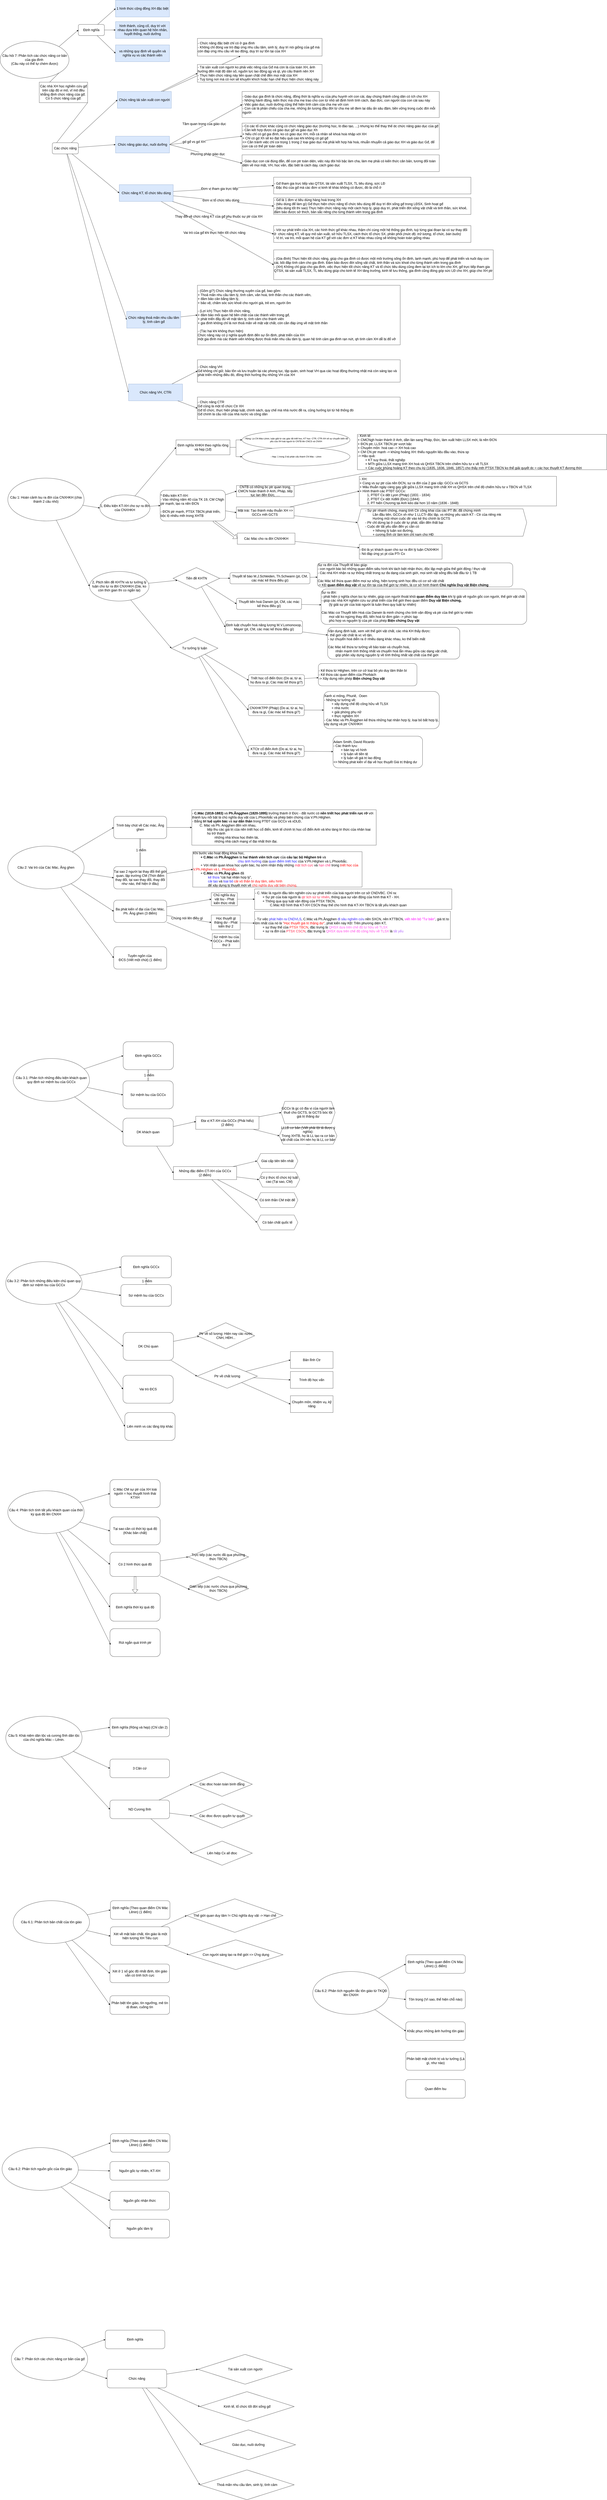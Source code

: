 <mxfile version="26.0.4">
  <diagram name="Trang-1" id="LgbN63p3P70RVY04O_IV">
    <mxGraphModel dx="1381" dy="740" grid="1" gridSize="10" guides="1" tooltips="1" connect="1" arrows="1" fold="1" page="1" pageScale="1" pageWidth="827" pageHeight="1169" math="0" shadow="0">
      <root>
        <mxCell id="0" />
        <mxCell id="1" parent="0" />
        <mxCell id="TTsagFuzITH8P4V_9XAO-5" style="rounded=0;orthogonalLoop=1;jettySize=auto;html=1;exitX=1;exitY=0;exitDx=0;exitDy=0;entryX=0;entryY=0.5;entryDx=0;entryDy=0;fontSize=18;" parent="1" source="TTsagFuzITH8P4V_9XAO-1" target="TTsagFuzITH8P4V_9XAO-2" edge="1">
          <mxGeometry relative="1" as="geometry" />
        </mxCell>
        <mxCell id="TTsagFuzITH8P4V_9XAO-6" style="rounded=0;orthogonalLoop=1;jettySize=auto;html=1;exitX=1;exitY=1;exitDx=0;exitDy=0;entryX=0;entryY=0.5;entryDx=0;entryDy=0;fontSize=18;" parent="1" source="TTsagFuzITH8P4V_9XAO-16" target="TTsagFuzITH8P4V_9XAO-3" edge="1">
          <mxGeometry relative="1" as="geometry" />
        </mxCell>
        <mxCell id="TTsagFuzITH8P4V_9XAO-1" value="&lt;div&gt;&lt;span&gt;Câu hỏi 7: Phân tích các chức năng cơ bản của gia đình&amp;nbsp;&lt;/span&gt;&lt;/div&gt;&lt;div&gt;&lt;span&gt;(Câu này có thể tự chém được)&lt;/span&gt;&lt;/div&gt;" style="ellipse;whiteSpace=wrap;html=1;fontSize=18;" parent="1" vertex="1">
          <mxGeometry x="20" y="290" width="370" height="200" as="geometry" />
        </mxCell>
        <mxCell id="TTsagFuzITH8P4V_9XAO-9" style="edgeStyle=none;rounded=0;orthogonalLoop=1;jettySize=auto;html=1;entryX=0;entryY=0.5;entryDx=0;entryDy=0;fontSize=18;" parent="1" source="TTsagFuzITH8P4V_9XAO-2" target="TTsagFuzITH8P4V_9XAO-4" edge="1">
          <mxGeometry relative="1" as="geometry" />
        </mxCell>
        <mxCell id="TTsagFuzITH8P4V_9XAO-10" style="edgeStyle=none;rounded=0;orthogonalLoop=1;jettySize=auto;html=1;entryX=0;entryY=0.5;entryDx=0;entryDy=0;fontSize=18;" parent="1" source="TTsagFuzITH8P4V_9XAO-2" target="TTsagFuzITH8P4V_9XAO-7" edge="1">
          <mxGeometry relative="1" as="geometry" />
        </mxCell>
        <mxCell id="TTsagFuzITH8P4V_9XAO-11" style="edgeStyle=none;rounded=0;orthogonalLoop=1;jettySize=auto;html=1;entryX=0;entryY=0.5;entryDx=0;entryDy=0;fontSize=18;" parent="1" source="TTsagFuzITH8P4V_9XAO-2" target="TTsagFuzITH8P4V_9XAO-8" edge="1">
          <mxGeometry relative="1" as="geometry" />
        </mxCell>
        <mxCell id="TTsagFuzITH8P4V_9XAO-2" value="&lt;font&gt;Định nghĩa&lt;/font&gt;" style="rounded=1;whiteSpace=wrap;html=1;fontSize=18;" parent="1" vertex="1">
          <mxGeometry x="440" y="200" width="140" height="60" as="geometry" />
        </mxCell>
        <mxCell id="TTsagFuzITH8P4V_9XAO-24" style="edgeStyle=none;rounded=0;orthogonalLoop=1;jettySize=auto;html=1;entryX=0;entryY=0.5;entryDx=0;entryDy=0;fontSize=18;" parent="1" source="TTsagFuzITH8P4V_9XAO-3" target="TTsagFuzITH8P4V_9XAO-18" edge="1">
          <mxGeometry relative="1" as="geometry" />
        </mxCell>
        <mxCell id="TTsagFuzITH8P4V_9XAO-25" style="edgeStyle=none;rounded=0;orthogonalLoop=1;jettySize=auto;html=1;entryX=0;entryY=0.5;entryDx=0;entryDy=0;fontSize=18;" parent="1" source="TTsagFuzITH8P4V_9XAO-3" target="TTsagFuzITH8P4V_9XAO-19" edge="1">
          <mxGeometry relative="1" as="geometry" />
        </mxCell>
        <mxCell id="TTsagFuzITH8P4V_9XAO-26" style="edgeStyle=none;rounded=0;orthogonalLoop=1;jettySize=auto;html=1;entryX=0;entryY=0.5;entryDx=0;entryDy=0;fontSize=18;" parent="1" source="TTsagFuzITH8P4V_9XAO-3" target="TTsagFuzITH8P4V_9XAO-21" edge="1">
          <mxGeometry relative="1" as="geometry" />
        </mxCell>
        <mxCell id="TTsagFuzITH8P4V_9XAO-27" style="edgeStyle=none;rounded=0;orthogonalLoop=1;jettySize=auto;html=1;entryX=0;entryY=0.5;entryDx=0;entryDy=0;fontSize=18;" parent="1" source="TTsagFuzITH8P4V_9XAO-3" target="TTsagFuzITH8P4V_9XAO-22" edge="1">
          <mxGeometry relative="1" as="geometry" />
        </mxCell>
        <mxCell id="TTsagFuzITH8P4V_9XAO-28" style="edgeStyle=none;rounded=0;orthogonalLoop=1;jettySize=auto;html=1;entryX=0;entryY=0.5;entryDx=0;entryDy=0;fontSize=18;" parent="1" source="TTsagFuzITH8P4V_9XAO-3" target="TTsagFuzITH8P4V_9XAO-20" edge="1">
          <mxGeometry relative="1" as="geometry" />
        </mxCell>
        <mxCell id="TTsagFuzITH8P4V_9XAO-3" value="&lt;font&gt;Các chức năng&lt;/font&gt;" style="rounded=1;whiteSpace=wrap;html=1;fontSize=18;" parent="1" vertex="1">
          <mxGeometry x="300" y="835" width="140" height="60" as="geometry" />
        </mxCell>
        <mxCell id="TTsagFuzITH8P4V_9XAO-4" value="&lt;font&gt;1 hình thức cộng đồng XH đặc biệt&lt;/font&gt;" style="text;html=1;align=center;verticalAlign=middle;whiteSpace=wrap;rounded=0;fillColor=#dae8fc;strokeColor=#6c8ebf;fontSize=18;" parent="1" vertex="1">
          <mxGeometry x="640" y="70" width="290" height="90" as="geometry" />
        </mxCell>
        <mxCell id="TTsagFuzITH8P4V_9XAO-7" value="&lt;font&gt;hình thành, củng cố, duy trì với nhau dựa trên quan hệ hôn nhân, huyết thống, nuôi dưỡng&lt;/font&gt;" style="text;html=1;align=center;verticalAlign=middle;whiteSpace=wrap;rounded=0;fillColor=#dae8fc;strokeColor=#6c8ebf;fontSize=18;" parent="1" vertex="1">
          <mxGeometry x="640" y="185" width="290" height="90" as="geometry" />
        </mxCell>
        <mxCell id="TTsagFuzITH8P4V_9XAO-8" value="vs những quy định về quyền và nghĩa vụ vs các thành viên" style="text;html=1;align=center;verticalAlign=middle;whiteSpace=wrap;rounded=0;fillColor=#dae8fc;strokeColor=#6c8ebf;fontSize=18;" parent="1" vertex="1">
          <mxGeometry x="640" y="310" width="290" height="90" as="geometry" />
        </mxCell>
        <mxCell id="TTsagFuzITH8P4V_9XAO-17" value="" style="rounded=0;orthogonalLoop=1;jettySize=auto;html=1;exitX=1;exitY=1;exitDx=0;exitDy=0;entryX=0;entryY=0.5;entryDx=0;entryDy=0;fontSize=18;" parent="1" source="TTsagFuzITH8P4V_9XAO-1" target="TTsagFuzITH8P4V_9XAO-16" edge="1">
          <mxGeometry relative="1" as="geometry">
            <mxPoint x="336" y="461" as="sourcePoint" />
            <mxPoint x="440" y="690" as="targetPoint" />
          </mxGeometry>
        </mxCell>
        <mxCell id="TTsagFuzITH8P4V_9XAO-16" value="&lt;font&gt;Các nhà XH học nghiên cứu gđ trên cấp độ vi mô, vĩ mô đều khẳng định chức năng của gđ.&amp;nbsp; Có 5 chức năng của gđ:&lt;/font&gt;" style="rounded=0;align=center;verticalAlign=middle;whiteSpace=wrap;html=1;fontSize=18;" parent="1" vertex="1">
          <mxGeometry x="230" y="510" width="260" height="110" as="geometry" />
        </mxCell>
        <mxCell id="TTsagFuzITH8P4V_9XAO-36" value="" style="edgeStyle=none;rounded=0;orthogonalLoop=1;jettySize=auto;html=1;fontSize=18;" parent="1" source="TTsagFuzITH8P4V_9XAO-18" target="TTsagFuzITH8P4V_9XAO-35" edge="1">
          <mxGeometry relative="1" as="geometry" />
        </mxCell>
        <mxCell id="TTsagFuzITH8P4V_9XAO-40" style="edgeStyle=none;rounded=0;orthogonalLoop=1;jettySize=auto;html=1;entryX=0;entryY=0.5;entryDx=0;entryDy=0;fontSize=18;" parent="1" source="TTsagFuzITH8P4V_9XAO-18" target="TTsagFuzITH8P4V_9XAO-39" edge="1">
          <mxGeometry relative="1" as="geometry" />
        </mxCell>
        <mxCell id="TTsagFuzITH8P4V_9XAO-18" value="Chức năng tái sản xuất con người" style="text;html=1;align=center;verticalAlign=middle;whiteSpace=wrap;rounded=0;fillColor=#dae8fc;strokeColor=#6c8ebf;fontSize=18;" parent="1" vertex="1">
          <mxGeometry x="650" y="560" width="290" height="90" as="geometry" />
        </mxCell>
        <mxCell id="TTsagFuzITH8P4V_9XAO-43" style="edgeStyle=none;rounded=0;orthogonalLoop=1;jettySize=auto;html=1;exitX=1;exitY=0.5;exitDx=0;exitDy=0;entryX=0;entryY=0.5;entryDx=0;entryDy=0;fontSize=18;" parent="1" source="TTsagFuzITH8P4V_9XAO-19" target="TTsagFuzITH8P4V_9XAO-41" edge="1">
          <mxGeometry relative="1" as="geometry" />
        </mxCell>
        <mxCell id="TTsagFuzITH8P4V_9XAO-44" value="Tầm quan trọng của giáo dục" style="edgeLabel;html=1;align=center;verticalAlign=middle;resizable=0;points=[];fontSize=18;" parent="TTsagFuzITH8P4V_9XAO-43" vertex="1" connectable="0">
          <mxGeometry x="-0.029" y="8" relative="1" as="geometry">
            <mxPoint as="offset" />
          </mxGeometry>
        </mxCell>
        <mxCell id="TTsagFuzITH8P4V_9XAO-45" style="edgeStyle=none;rounded=0;orthogonalLoop=1;jettySize=auto;html=1;entryX=0;entryY=0.5;entryDx=0;entryDy=0;fontSize=18;exitX=1;exitY=0.5;exitDx=0;exitDy=0;" parent="1" source="TTsagFuzITH8P4V_9XAO-19" target="TTsagFuzITH8P4V_9XAO-42" edge="1">
          <mxGeometry relative="1" as="geometry" />
        </mxCell>
        <mxCell id="TTsagFuzITH8P4V_9XAO-46" value="gd gđ vs gd XH" style="edgeLabel;html=1;align=center;verticalAlign=middle;resizable=0;points=[];fontSize=18;" parent="TTsagFuzITH8P4V_9XAO-45" vertex="1" connectable="0">
          <mxGeometry x="-0.333" relative="1" as="geometry">
            <mxPoint x="1" as="offset" />
          </mxGeometry>
        </mxCell>
        <mxCell id="TTsagFuzITH8P4V_9XAO-48" style="edgeStyle=none;rounded=0;orthogonalLoop=1;jettySize=auto;html=1;entryX=0;entryY=0.5;entryDx=0;entryDy=0;exitX=1;exitY=0.5;exitDx=0;exitDy=0;fontSize=18;" parent="1" source="TTsagFuzITH8P4V_9XAO-19" target="TTsagFuzITH8P4V_9XAO-47" edge="1">
          <mxGeometry relative="1" as="geometry" />
        </mxCell>
        <mxCell id="TTsagFuzITH8P4V_9XAO-49" value="&lt;font&gt;Phương pháp giáo dục&lt;/font&gt;" style="edgeLabel;html=1;align=center;verticalAlign=middle;resizable=0;points=[];fontSize=18;" parent="TTsagFuzITH8P4V_9XAO-48" vertex="1" connectable="0">
          <mxGeometry x="0.049" y="2" relative="1" as="geometry">
            <mxPoint as="offset" />
          </mxGeometry>
        </mxCell>
        <mxCell id="TTsagFuzITH8P4V_9XAO-19" value="Chức năng giáo dục, nuôi dưỡng" style="text;html=1;align=center;verticalAlign=middle;whiteSpace=wrap;rounded=0;fillColor=#dae8fc;strokeColor=#6c8ebf;fontSize=18;" parent="1" vertex="1">
          <mxGeometry x="640" y="800" width="290" height="90" as="geometry" />
        </mxCell>
        <mxCell id="PiGG_oShRd3_gKlLi4_5-19" style="edgeStyle=none;rounded=0;orthogonalLoop=1;jettySize=auto;html=1;entryX=0;entryY=0.5;entryDx=0;entryDy=0;fontSize=18;" parent="1" source="TTsagFuzITH8P4V_9XAO-20" target="PiGG_oShRd3_gKlLi4_5-17" edge="1">
          <mxGeometry relative="1" as="geometry" />
        </mxCell>
        <mxCell id="PiGG_oShRd3_gKlLi4_5-20" style="edgeStyle=none;rounded=0;orthogonalLoop=1;jettySize=auto;html=1;entryX=0;entryY=0.5;entryDx=0;entryDy=0;fontSize=18;" parent="1" source="TTsagFuzITH8P4V_9XAO-20" target="PiGG_oShRd3_gKlLi4_5-18" edge="1">
          <mxGeometry relative="1" as="geometry" />
        </mxCell>
        <mxCell id="TTsagFuzITH8P4V_9XAO-20" value="Chức năng VH, CTRi" style="text;html=1;align=center;verticalAlign=middle;whiteSpace=wrap;rounded=0;fillColor=#dae8fc;strokeColor=#6c8ebf;fontSize=18;" parent="1" vertex="1">
          <mxGeometry x="710" y="2130" width="290" height="90" as="geometry" />
        </mxCell>
        <mxCell id="PiGG_oShRd3_gKlLi4_5-4" style="edgeStyle=none;rounded=0;orthogonalLoop=1;jettySize=auto;html=1;entryX=0;entryY=0.5;entryDx=0;entryDy=0;fontSize=18;" parent="1" source="TTsagFuzITH8P4V_9XAO-21" target="PiGG_oShRd3_gKlLi4_5-1" edge="1">
          <mxGeometry relative="1" as="geometry" />
        </mxCell>
        <mxCell id="PiGG_oShRd3_gKlLi4_5-5" value="Đơn vị tham gia trực tiếp" style="edgeLabel;html=1;align=center;verticalAlign=middle;resizable=0;points=[];fontSize=18;" parent="PiGG_oShRd3_gKlLi4_5-4" vertex="1" connectable="0">
          <mxGeometry x="-0.079" relative="1" as="geometry">
            <mxPoint as="offset" />
          </mxGeometry>
        </mxCell>
        <mxCell id="PiGG_oShRd3_gKlLi4_5-6" style="edgeStyle=none;rounded=0;orthogonalLoop=1;jettySize=auto;html=1;entryX=0;entryY=0.5;entryDx=0;entryDy=0;fontSize=18;" parent="1" source="TTsagFuzITH8P4V_9XAO-21" target="PiGG_oShRd3_gKlLi4_5-2" edge="1">
          <mxGeometry relative="1" as="geometry" />
        </mxCell>
        <mxCell id="PiGG_oShRd3_gKlLi4_5-7" value="Đơn vị tổ chức tiêu dùng" style="edgeLabel;html=1;align=center;verticalAlign=middle;resizable=0;points=[];fontSize=18;" parent="PiGG_oShRd3_gKlLi4_5-6" vertex="1" connectable="0">
          <mxGeometry x="-0.049" y="2" relative="1" as="geometry">
            <mxPoint x="-1" as="offset" />
          </mxGeometry>
        </mxCell>
        <mxCell id="PiGG_oShRd3_gKlLi4_5-9" style="edgeStyle=none;rounded=0;orthogonalLoop=1;jettySize=auto;html=1;entryX=0;entryY=0.5;entryDx=0;entryDy=0;fontSize=18;" parent="1" source="TTsagFuzITH8P4V_9XAO-21" target="PiGG_oShRd3_gKlLi4_5-8" edge="1">
          <mxGeometry relative="1" as="geometry" />
        </mxCell>
        <mxCell id="PiGG_oShRd3_gKlLi4_5-10" value="Thay đổi về chức năng KT của gđ phụ thuộc sự ptr của XH" style="edgeLabel;html=1;align=center;verticalAlign=middle;resizable=0;points=[];fontSize=18;" parent="PiGG_oShRd3_gKlLi4_5-9" vertex="1" connectable="0">
          <mxGeometry x="-0.087" y="-1" relative="1" as="geometry">
            <mxPoint as="offset" />
          </mxGeometry>
        </mxCell>
        <mxCell id="PiGG_oShRd3_gKlLi4_5-12" style="edgeStyle=none;rounded=0;orthogonalLoop=1;jettySize=auto;html=1;entryX=0;entryY=0.5;entryDx=0;entryDy=0;fontSize=18;" parent="1" source="TTsagFuzITH8P4V_9XAO-21" target="PiGG_oShRd3_gKlLi4_5-11" edge="1">
          <mxGeometry relative="1" as="geometry" />
        </mxCell>
        <mxCell id="PiGG_oShRd3_gKlLi4_5-13" value="Vai trò của gđ khi thực hiện tốt chức năng" style="edgeLabel;html=1;align=center;verticalAlign=middle;resizable=0;points=[];fontSize=18;" parent="PiGG_oShRd3_gKlLi4_5-12" vertex="1" connectable="0">
          <mxGeometry x="-0.049" y="-7" relative="1" as="geometry">
            <mxPoint x="1" as="offset" />
          </mxGeometry>
        </mxCell>
        <mxCell id="TTsagFuzITH8P4V_9XAO-21" value="Chức năng KT, tổ chức tiêu dùng" style="text;html=1;align=center;verticalAlign=middle;whiteSpace=wrap;rounded=0;fillColor=#dae8fc;strokeColor=#6c8ebf;fontSize=18;" parent="1" vertex="1">
          <mxGeometry x="660" y="1060" width="290" height="90" as="geometry" />
        </mxCell>
        <mxCell id="PiGG_oShRd3_gKlLi4_5-15" style="edgeStyle=none;rounded=0;orthogonalLoop=1;jettySize=auto;html=1;entryX=0;entryY=0.5;entryDx=0;entryDy=0;fontSize=18;" parent="1" source="TTsagFuzITH8P4V_9XAO-22" target="PiGG_oShRd3_gKlLi4_5-14" edge="1">
          <mxGeometry relative="1" as="geometry" />
        </mxCell>
        <mxCell id="TTsagFuzITH8P4V_9XAO-22" value="Chức năng thoả mãn nhu cầu tâm lý, tình cảm gđ" style="text;html=1;align=center;verticalAlign=middle;whiteSpace=wrap;rounded=0;fillColor=#dae8fc;strokeColor=#6c8ebf;fontSize=18;" parent="1" vertex="1">
          <mxGeometry x="700" y="1740" width="290" height="90" as="geometry" />
        </mxCell>
        <mxCell id="TTsagFuzITH8P4V_9XAO-35" value="- Chức năng đặc biệt chỉ có ở gia đình&lt;div&gt;- Không chỉ đóng vai trò đáp ứng nhu cầu tâm, sinh lý, duy trì nòi giống của gđ mà còn đáp ứng nhu cầu về lao động, duy trì sự tồn tại của XH&lt;/div&gt;" style="whiteSpace=wrap;html=1;fontSize=18;rounded=0;align=left;" parent="1" vertex="1">
          <mxGeometry x="1080" y="275" width="670" height="95" as="geometry" />
        </mxCell>
        <mxCell id="TTsagFuzITH8P4V_9XAO-39" value="- Tái sản xuất con người ko phải việc riêng của Gđ mà còn là của toàn XH, ảnh hưởng đến mật độ dân số, nguồn lực lao động qg và qt, yto cấu thành nên XH&lt;div&gt;- Thực hiện chức năng này liên quan chặt chẽ đến mọi mặt của XH&lt;/div&gt;&lt;div&gt;- Tuỳ từng nơi mà có nơi sẽ khuyến khích hoặc hạn chế thực hiện chức năng này&lt;/div&gt;" style="whiteSpace=wrap;html=1;fontSize=18;rounded=0;align=left;" parent="1" vertex="1">
          <mxGeometry x="1080" y="415" width="670" height="95" as="geometry" />
        </mxCell>
        <mxCell id="TTsagFuzITH8P4V_9XAO-41" value="- Giáo dục gia đình là chức năng, đồng thời là nghĩa vụ của phụ huynh với con cái, dạy chúng thành công dân có ích cho XH&lt;div&gt;- Những hành động, kiến thức mà cha mẹ trao cho con từ nhỏ sẽ định hình tính cách, đạo đức, con người của con cái sau này&lt;/div&gt;&lt;div&gt;- Việc giáo dục, nuôi dưỡng cũng thể hiện tình cảm của cha mẹ với con&amp;nbsp;&lt;/div&gt;&lt;div&gt;- Con cái là phản chiếu của cha mẹ, những ấn tượng đầu đời từ cha mẹ sẽ đem lại dấu ấn sâu đậm, bền vững trong cuộc đời mỗi người&lt;/div&gt;" style="whiteSpace=wrap;html=1;fontSize=18;rounded=0;align=left;" parent="1" vertex="1">
          <mxGeometry x="1320" y="560" width="1060" height="140" as="geometry" />
        </mxCell>
        <mxCell id="TTsagFuzITH8P4V_9XAO-42" value="- Có các tổ chức khác cũng có chức năng giáo dục (trường học, lò đào tạo, ...) nhưng ko thể thay thế dc chức năng giáo dục của gđ&lt;div&gt;- Cần kết hợp được cả giáo dục gđ và giáo dục Xh&lt;/div&gt;&lt;div&gt;+ Nếu chỉ có gd gia đình, ko có giáo dục XH, mỗi cá nhân sẽ khoá hoà nhập với XH&lt;/div&gt;&lt;div&gt;+ Chỉ có gd Xh sẽ ko đạt hiệu quả cao khi không có gd gđ&amp;nbsp;&lt;/div&gt;&lt;div&gt;=&amp;gt; Cần tránh việc chỉ coi trọng 1 trong 2 loại giáo dục mà phải kết hợp hài hoà, nhuẫn nhuyễn cả giáo dục XH và giáo dục Gđ, để con cái có thể ptr toàn diện&lt;/div&gt;" style="whiteSpace=wrap;html=1;fontSize=18;rounded=0;align=left;" parent="1" vertex="1">
          <mxGeometry x="1320" y="730" width="1060" height="140" as="geometry" />
        </mxCell>
        <mxCell id="TTsagFuzITH8P4V_9XAO-47" value="- Giáo dục con cái đúng đắn, để con ptr toàn diện, việc này đòi hỏi bậc làm cha, làm mẹ phải có kiến thức căn bản, tương đối toàn diện về mọi mặt, VH, học vấn, đặc biệt là cách dạy, cách giáo dục" style="whiteSpace=wrap;html=1;fontSize=18;rounded=0;align=left;" parent="1" vertex="1">
          <mxGeometry x="1320" y="900" width="1060" height="90" as="geometry" />
        </mxCell>
        <mxCell id="PiGG_oShRd3_gKlLi4_5-1" value="- Gđ tham gia trực tiếp vào QTSX, tái sản xuất TLSX, TL tiêu dùng, sức LĐ&lt;div&gt;- Đặc thù của gđ mà các đơn vị kinh tế khác không có được, đó là chỗ ở&lt;/div&gt;" style="whiteSpace=wrap;html=1;fontSize=18;rounded=0;align=left;" parent="1" vertex="1">
          <mxGeometry x="1490" y="1020" width="1060" height="90" as="geometry" />
        </mxCell>
        <mxCell id="PiGG_oShRd3_gKlLi4_5-2" value="- Gđ là 1 đơn vị tiêu dùng hàng hoá trong XH&lt;div&gt;- (tiêu dùng để làm gì) Gđ thực hiện chức năng tổ chức tiêu dùng để duy trì đời sống gđ trong LĐSX, Sinh hoạt gđ&lt;/div&gt;&lt;div&gt;- (tiêu dùng tốt thì sao) Thực hiện chức năng này một cách hợp lý, giúp duy trì, phát triển đời sống vật chất và tinh thần, sức khoẻ, đảm bảo được sở thích, bản sắc riêng cho từng thành viên trong gia đình&lt;/div&gt;" style="whiteSpace=wrap;html=1;fontSize=18;rounded=0;align=left;" parent="1" vertex="1">
          <mxGeometry x="1490" y="1130" width="1060" height="90" as="geometry" />
        </mxCell>
        <mxCell id="PiGG_oShRd3_gKlLi4_5-8" value="- Với sự phát triển của XH, các hình thức gđ khác nhau, thậm chí cùng một hệ thống gia đình, tuỳ từng giai đoạn lại có sự thay đổi ở&amp;nbsp; chức năng KT, về quy mô sản xuất, sở hữu TLSX, cách thức tổ chức SX, phân phối &lt;i&gt;(mức độ, trữ lượng, tổ chức, bán buôn)&lt;/i&gt;&lt;div&gt;&lt;i&gt;-&lt;/i&gt;&amp;nbsp;Vị trí, vai trò, mối quan hệ của KT gđ với các đơn vị KT khác nhau cũng sẽ không hoàn toàn giống nhau&lt;/div&gt;" style="whiteSpace=wrap;html=1;fontSize=18;rounded=0;align=left;" parent="1" vertex="1">
          <mxGeometry x="1490" y="1280" width="1060" height="90" as="geometry" />
        </mxCell>
        <mxCell id="PiGG_oShRd3_gKlLi4_5-11" value="- (Gia đình) Thực hiện tốt chức năng, giúp cho gia đình có được một môi trường sống ổn định, lạnh mạnh, phù hợp để phát triển và nuôi dạy con cái, bồi đăp tình cảm cho gia đình. Đảm bảo được đời sống vật chất, tinh thần và sức khoẻ cho từng thành viên trong gia đình&lt;div&gt;- (XH) Không chỉ giúp cho gia đình, việc thực hiện tốt chức năng KT và tổ chức tiêu dùng cũng đem lại lợi ích to lớn cho XH, gđ trực tiếp tham gia QTSX, tái sản xuất TLSX, TL tiêu dùng giúp cho kinh tế XH tăng trưởng, kinh tế lưu thông, gia đình cũng đóng góp sức LĐ cho XH, giúp cho XH ptr&lt;/div&gt;" style="whiteSpace=wrap;html=1;fontSize=18;rounded=0;align=left;" parent="1" vertex="1">
          <mxGeometry x="1490" y="1410" width="1180" height="160" as="geometry" />
        </mxCell>
        <mxCell id="PiGG_oShRd3_gKlLi4_5-14" value="- (Gồm gì?) Chức năng thường xuyên của gđ, bao gồm:&amp;nbsp;&lt;div&gt;+ Thoả mãn nhu cầu tâm lý, tình cảm, văn hoá, tinh thần cho các thành viên,&lt;/div&gt;&lt;div&gt;+ đảm bảo cân bằng tâm lý,&lt;/div&gt;&lt;div&gt;+ bảo vệ, chăm sóc sức khoẻ cho người già, trẻ em, người ốm&lt;/div&gt;&lt;div&gt;&lt;br&gt;&lt;/div&gt;&lt;div&gt;- (Lợi ích) Thực hiện tốt chức năng,&amp;nbsp;&lt;/div&gt;&lt;div&gt;+ đảm bảo mối quan hệ bền chặt của các thành viên trong gđ,&lt;/div&gt;&lt;div&gt;+ phát triển đầy đủ về mặt tâm lý, tình cảm cho thành viên&lt;/div&gt;&lt;div&gt;+ gia đình không chỉ là nơi thoả mãn về mặt vật chất, còn cần đáp ứng về mặt tình thần&lt;/div&gt;&lt;div&gt;&lt;br&gt;&lt;/div&gt;&lt;div&gt;&lt;span style=&quot;background-color: transparent; color: light-dark(rgb(0, 0, 0), rgb(255, 255, 255));&quot;&gt;- (Tác hại khi không thực hiện)&amp;nbsp;&lt;/span&gt;&lt;/div&gt;&lt;div&gt;Chức năng này có ý nghĩa quyết định đến sự ổn định, phát triển của XH&lt;/div&gt;&lt;div&gt;một gia đình mà các thành viên không được thoả mãn nhu cầu tâm lý, quan hệ tình cảm gia đình rạn nứt, qh tình cảm XH dễ bị đổ vỡ&lt;/div&gt;" style="whiteSpace=wrap;html=1;fontSize=18;rounded=0;align=left;" parent="1" vertex="1">
          <mxGeometry x="1080" y="1600" width="1090" height="320" as="geometry" />
        </mxCell>
        <mxCell id="PiGG_oShRd3_gKlLi4_5-16" style="edgeStyle=none;rounded=0;orthogonalLoop=1;jettySize=auto;html=1;exitX=1;exitY=0.5;exitDx=0;exitDy=0;fontSize=18;" parent="1" source="PiGG_oShRd3_gKlLi4_5-14" target="PiGG_oShRd3_gKlLi4_5-14" edge="1">
          <mxGeometry relative="1" as="geometry" />
        </mxCell>
        <mxCell id="PiGG_oShRd3_gKlLi4_5-17" value="- Chức năng VH:&lt;div&gt;Gđ không chỉ giữ, bảo tồn và lưu truyền lại các phong tục, tập quán, sinh hoạt VH qua các hoạt động thường nhật mà còn sáng tạo và phát triển những điều đó, đồng thời hưởng thụ những VH của XH&lt;/div&gt;" style="whiteSpace=wrap;html=1;fontSize=18;rounded=0;align=left;" parent="1" vertex="1">
          <mxGeometry x="1080" y="2000" width="1090" height="120" as="geometry" />
        </mxCell>
        <mxCell id="PiGG_oShRd3_gKlLi4_5-18" value="- Chức năng CTR&lt;div&gt;Gđ cũng là một tổ chức Ctr XH&lt;br&gt;&lt;div&gt;Gđ tổ chức, thực hiện pháp luật, chính sách, quy chế mà nhà nước đề ra, cũng hưởng lợi từ hệ thống đó&lt;/div&gt;&lt;/div&gt;&lt;div&gt;Gđ chính là cầu nối của nhà nước và công dân&lt;/div&gt;" style="whiteSpace=wrap;html=1;fontSize=18;rounded=0;align=left;" parent="1" vertex="1">
          <mxGeometry x="1080" y="2200" width="1090" height="120" as="geometry" />
        </mxCell>
        <mxCell id="tdltFZh3Xh9CXgMiuRDY-21" style="edgeStyle=none;rounded=0;orthogonalLoop=1;jettySize=auto;html=1;entryX=0;entryY=0.5;entryDx=0;entryDy=0;fontSize=18;" parent="1" source="tdltFZh3Xh9CXgMiuRDY-4" target="tdltFZh3Xh9CXgMiuRDY-20" edge="1">
          <mxGeometry relative="1" as="geometry" />
        </mxCell>
        <mxCell id="tdltFZh3Xh9CXgMiuRDY-22" style="edgeStyle=none;rounded=0;orthogonalLoop=1;jettySize=auto;html=1;entryX=0;entryY=0.5;entryDx=0;entryDy=0;fontSize=18;" parent="1" source="tdltFZh3Xh9CXgMiuRDY-4" target="tdltFZh3Xh9CXgMiuRDY-5" edge="1">
          <mxGeometry relative="1" as="geometry" />
        </mxCell>
        <mxCell id="tdltFZh3Xh9CXgMiuRDY-4" value="&lt;span class=&quot;fontstyle0&quot;&gt;Câu 1: Hoàn cảnh lsu ra đời của CNXHKH (chia thành 2 câu nhỏ)&lt;/span&gt;" style="ellipse;whiteSpace=wrap;html=1;fontSize=18;" parent="1" vertex="1">
          <mxGeometry x="61" y="2635" width="410" height="230" as="geometry" />
        </mxCell>
        <mxCell id="tdltFZh3Xh9CXgMiuRDY-11" style="edgeStyle=none;rounded=0;orthogonalLoop=1;jettySize=auto;html=1;entryX=0;entryY=0.5;entryDx=0;entryDy=0;fontSize=18;" parent="1" source="tdltFZh3Xh9CXgMiuRDY-5" target="tdltFZh3Xh9CXgMiuRDY-10" edge="1">
          <mxGeometry relative="1" as="geometry" />
        </mxCell>
        <mxCell id="tdltFZh3Xh9CXgMiuRDY-29" style="edgeStyle=none;rounded=0;orthogonalLoop=1;jettySize=auto;html=1;entryX=0;entryY=0.5;entryDx=0;entryDy=0;fontSize=18;" parent="1" source="tdltFZh3Xh9CXgMiuRDY-5" target="tdltFZh3Xh9CXgMiuRDY-6" edge="1">
          <mxGeometry relative="1" as="geometry" />
        </mxCell>
        <mxCell id="tdltFZh3Xh9CXgMiuRDY-5" value="&lt;span&gt;1, Điều kiện KT-XH cho sự ra đời của CNXHKH&lt;/span&gt;" style="ellipse;whiteSpace=wrap;html=1;fontSize=18;" parent="1" vertex="1">
          <mxGeometry x="555" y="2725" width="270" height="140" as="geometry" />
        </mxCell>
        <mxCell id="dHgG3YSDLclF3G5w4GeN-4" style="edgeStyle=orthogonalEdgeStyle;rounded=0;orthogonalLoop=1;jettySize=auto;html=1;entryX=0;entryY=0.5;entryDx=0;entryDy=0;" parent="1" source="tdltFZh3Xh9CXgMiuRDY-6" target="dHgG3YSDLclF3G5w4GeN-2" edge="1">
          <mxGeometry relative="1" as="geometry" />
        </mxCell>
        <mxCell id="dHgG3YSDLclF3G5w4GeN-5" style="edgeStyle=orthogonalEdgeStyle;rounded=0;orthogonalLoop=1;jettySize=auto;html=1;entryX=0;entryY=0.5;entryDx=0;entryDy=0;" parent="1" source="tdltFZh3Xh9CXgMiuRDY-6" target="dHgG3YSDLclF3G5w4GeN-3" edge="1">
          <mxGeometry relative="1" as="geometry" />
        </mxCell>
        <mxCell id="tdltFZh3Xh9CXgMiuRDY-6" value="Định nghĩa XHKH theo nghĩa rộng và hẹp (1đ)" style="rounded=0;whiteSpace=wrap;html=1;fontSize=18;" parent="1" vertex="1">
          <mxGeometry x="965" y="2430" width="290" height="80" as="geometry" />
        </mxCell>
        <mxCell id="tdltFZh3Xh9CXgMiuRDY-14" style="edgeStyle=none;rounded=0;orthogonalLoop=1;jettySize=auto;html=1;entryX=0;entryY=0.5;entryDx=0;entryDy=0;fontSize=18;" parent="1" source="tdltFZh3Xh9CXgMiuRDY-10" target="tdltFZh3Xh9CXgMiuRDY-12" edge="1">
          <mxGeometry relative="1" as="geometry" />
        </mxCell>
        <mxCell id="tdltFZh3Xh9CXgMiuRDY-15" style="edgeStyle=none;rounded=0;orthogonalLoop=1;jettySize=auto;html=1;entryX=0;entryY=0.5;entryDx=0;entryDy=0;fontSize=18;" parent="1" source="tdltFZh3Xh9CXgMiuRDY-10" target="tdltFZh3Xh9CXgMiuRDY-13" edge="1">
          <mxGeometry relative="1" as="geometry" />
        </mxCell>
        <mxCell id="tdltFZh3Xh9CXgMiuRDY-19" style="edgeStyle=none;rounded=0;orthogonalLoop=1;jettySize=auto;html=1;entryX=0;entryY=0.5;entryDx=0;entryDy=0;shape=flexArrow;fontSize=18;" parent="1" source="tdltFZh3Xh9CXgMiuRDY-10" target="tdltFZh3Xh9CXgMiuRDY-17" edge="1">
          <mxGeometry relative="1" as="geometry" />
        </mxCell>
        <mxCell id="tdltFZh3Xh9CXgMiuRDY-10" value="* Điều kiện KT-XH:&lt;div&gt;- Vào những năm 40 của TK 19, CM CNgh ptr mạnh, tạo ra nền ĐCN&lt;div&gt;&lt;br&gt;&lt;div&gt;- ĐCN ptr mạnh, PTSX TBCN phát triển, bộc lộ nhiều mth trong XHTB&lt;/div&gt;&lt;/div&gt;&lt;/div&gt;" style="rounded=1;whiteSpace=wrap;html=1;fontSize=18;align=left;" parent="1" vertex="1">
          <mxGeometry x="880" y="2700" width="350.5" height="165" as="geometry" />
        </mxCell>
        <mxCell id="dHgG3YSDLclF3G5w4GeN-8" value="" style="edgeStyle=none;rounded=0;orthogonalLoop=1;jettySize=auto;html=1;" parent="1" source="tdltFZh3Xh9CXgMiuRDY-12" target="dHgG3YSDLclF3G5w4GeN-7" edge="1">
          <mxGeometry relative="1" as="geometry" />
        </mxCell>
        <mxCell id="tdltFZh3Xh9CXgMiuRDY-12" value="CNTB có những bc ptr quan trọng, CMCN hoàn thành ở Anh, Pháp, tiếp tục lan đến Đức, ...." style="rounded=0;whiteSpace=wrap;html=1;fontSize=18;" parent="1" vertex="1">
          <mxGeometry x="1290" y="2675" width="310" height="60" as="geometry" />
        </mxCell>
        <mxCell id="tdltFZh3Xh9CXgMiuRDY-18" style="edgeStyle=none;rounded=0;orthogonalLoop=1;jettySize=auto;html=1;entryX=0;entryY=0.5;entryDx=0;entryDy=0;fontSize=18;" parent="1" source="tdltFZh3Xh9CXgMiuRDY-13" target="tdltFZh3Xh9CXgMiuRDY-16" edge="1">
          <mxGeometry relative="1" as="geometry" />
        </mxCell>
        <mxCell id="dHgG3YSDLclF3G5w4GeN-11" style="edgeStyle=none;rounded=0;orthogonalLoop=1;jettySize=auto;html=1;entryX=0;entryY=0.5;entryDx=0;entryDy=0;" parent="1" source="tdltFZh3Xh9CXgMiuRDY-13" target="dHgG3YSDLclF3G5w4GeN-9" edge="1">
          <mxGeometry relative="1" as="geometry" />
        </mxCell>
        <mxCell id="tdltFZh3Xh9CXgMiuRDY-13" value="Mặt trái: Tạo thành mâu thuẫn XH =&amp;gt; GCCx mth GCTS&amp;nbsp;" style="rounded=0;whiteSpace=wrap;html=1;fontSize=18;" parent="1" vertex="1">
          <mxGeometry x="1289.5" y="2790" width="310" height="60" as="geometry" />
        </mxCell>
        <mxCell id="tdltFZh3Xh9CXgMiuRDY-16" value="&lt;span style=&quot;white-space: pre;&quot;&gt;&#x9;&lt;/span&gt;- Sự ptr nhanh chóng, mang tính Ctr công khai của các PT đtr, đã chứng minh&lt;div&gt;&lt;span style=&quot;white-space: pre;&quot;&gt;&#x9;&lt;span style=&quot;white-space: pre;&quot;&gt;&#x9;&lt;/span&gt;&lt;/span&gt;Lần đầu tiên, GCCn xh như 1 LLCTr độc lập, vs những yêu sách KT - Ctr của riêng mk&lt;/div&gt;&lt;div&gt;&lt;span style=&quot;white-space: pre;&quot;&gt;&#x9;&lt;span style=&quot;white-space: pre;&quot;&gt;&#x9;&lt;/span&gt;&lt;/span&gt;Hướng mũi nhọn cuộc dtr vào kẻ thù chính là GCTS&lt;/div&gt;&lt;div&gt;&lt;span style=&quot;white-space: pre;&quot;&gt;&#x9;&lt;/span&gt;- Ptr chỉ dừng lại ở cuộc dtr tự phát, dẫn đến thất bại&lt;/div&gt;&lt;div&gt;&lt;span style=&quot;white-space: pre;&quot;&gt;&lt;span style=&quot;white-space: pre;&quot;&gt;&#x9;&lt;/span&gt;- Cuộc dtr tất yếu dẫn đến yc cần có &lt;/span&gt;&lt;/div&gt;&lt;div&gt;&lt;span style=&quot;white-space: pre;&quot;&gt;&lt;span style=&quot;white-space: pre;&quot;&gt;&#x9;&lt;/span&gt;&lt;span style=&quot;white-space: pre;&quot;&gt;&#x9;&lt;/span&gt;+ hthong lý luận soi đường,&lt;/span&gt;&lt;/div&gt;&lt;div&gt;&lt;span style=&quot;white-space: pre;&quot;&gt;&lt;span style=&quot;white-space: pre;&quot;&gt;&#x9;&lt;/span&gt;&lt;span style=&quot;white-space: pre;&quot;&gt;&#x9;&lt;/span&gt;+ cương lĩnh ctr làm kim chỉ nam cho HĐ&lt;br&gt;&lt;/span&gt;&lt;/div&gt;" style="shape=hexagon;perimeter=hexagonPerimeter2;whiteSpace=wrap;html=1;fixedSize=1;fontSize=18;align=left;" parent="1" vertex="1">
          <mxGeometry x="1940" y="2800" width="910" height="147" as="geometry" />
        </mxCell>
        <mxCell id="dHgG3YSDLclF3G5w4GeN-13" value="" style="edgeStyle=none;rounded=0;orthogonalLoop=1;jettySize=auto;html=1;" parent="1" source="tdltFZh3Xh9CXgMiuRDY-17" target="dHgG3YSDLclF3G5w4GeN-12" edge="1">
          <mxGeometry relative="1" as="geometry" />
        </mxCell>
        <mxCell id="tdltFZh3Xh9CXgMiuRDY-17" value="Các Mác cho ra đời CNXHKH" style="rounded=0;whiteSpace=wrap;html=1;fontSize=18;" parent="1" vertex="1">
          <mxGeometry x="1294.5" y="2930" width="310" height="60" as="geometry" />
        </mxCell>
        <mxCell id="tdltFZh3Xh9CXgMiuRDY-34" value="" style="edgeStyle=none;rounded=0;orthogonalLoop=1;jettySize=auto;html=1;fontSize=18;" parent="1" source="tdltFZh3Xh9CXgMiuRDY-20" target="tdltFZh3Xh9CXgMiuRDY-33" edge="1">
          <mxGeometry relative="1" as="geometry" />
        </mxCell>
        <mxCell id="tdltFZh3Xh9CXgMiuRDY-39" style="edgeStyle=none;rounded=0;orthogonalLoop=1;jettySize=auto;html=1;entryX=0;entryY=0.5;entryDx=0;entryDy=0;fontSize=18;" parent="1" source="tdltFZh3Xh9CXgMiuRDY-20" target="tdltFZh3Xh9CXgMiuRDY-38" edge="1">
          <mxGeometry relative="1" as="geometry" />
        </mxCell>
        <mxCell id="tdltFZh3Xh9CXgMiuRDY-20" value="&lt;span&gt;2, Ptich tiền đề KHTN và tư tưởng lý luận cho tự ra đời CNXHKH (Dài, ko còn thời gian thì co ngắn lại)&lt;/span&gt;" style="ellipse;whiteSpace=wrap;html=1;fontSize=18;" parent="1" vertex="1">
          <mxGeometry x="500" y="3136" width="320" height="159" as="geometry" />
        </mxCell>
        <mxCell id="dHgG3YSDLclF3G5w4GeN-17" value="" style="edgeStyle=none;rounded=0;orthogonalLoop=1;jettySize=auto;html=1;" parent="1" source="tdltFZh3Xh9CXgMiuRDY-23" target="dHgG3YSDLclF3G5w4GeN-16" edge="1">
          <mxGeometry relative="1" as="geometry" />
        </mxCell>
        <mxCell id="tdltFZh3Xh9CXgMiuRDY-23" value="Thuyết tế bào M.J.Schleiden, Th.Schwann (pt, CM, các mác kế thừa điều gì)" style="rounded=1;whiteSpace=wrap;html=1;fontSize=18;" parent="1" vertex="1">
          <mxGeometry x="1255" y="3142.5" width="430" height="60" as="geometry" />
        </mxCell>
        <mxCell id="dHgG3YSDLclF3G5w4GeN-19" value="" style="edgeStyle=none;rounded=0;orthogonalLoop=1;jettySize=auto;html=1;" parent="1" source="tdltFZh3Xh9CXgMiuRDY-24" target="dHgG3YSDLclF3G5w4GeN-18" edge="1">
          <mxGeometry relative="1" as="geometry" />
        </mxCell>
        <mxCell id="tdltFZh3Xh9CXgMiuRDY-24" value="Thuyết tiến hoá Darwin (pt, CM, các mác kế thừa điều gì)" style="rounded=1;whiteSpace=wrap;html=1;fontSize=18;" parent="1" vertex="1">
          <mxGeometry x="1290" y="3280" width="350" height="60" as="geometry" />
        </mxCell>
        <mxCell id="dHgG3YSDLclF3G5w4GeN-22" value="" style="edgeStyle=none;rounded=0;orthogonalLoop=1;jettySize=auto;html=1;" parent="1" source="tdltFZh3Xh9CXgMiuRDY-25" target="dHgG3YSDLclF3G5w4GeN-21" edge="1">
          <mxGeometry relative="1" as="geometry" />
        </mxCell>
        <mxCell id="tdltFZh3Xh9CXgMiuRDY-25" value="Định luật chuyển hoá năng lượng M.V.Lomonoxop, Mayer (pt, CM, các mác kế thừa điều gì)" style="rounded=1;whiteSpace=wrap;html=1;fontSize=18;" parent="1" vertex="1">
          <mxGeometry x="1230" y="3400" width="415" height="70" as="geometry" />
        </mxCell>
        <mxCell id="dHgG3YSDLclF3G5w4GeN-29" value="" style="edgeStyle=none;rounded=0;orthogonalLoop=1;jettySize=auto;html=1;" parent="1" source="tdltFZh3Xh9CXgMiuRDY-26" target="dHgG3YSDLclF3G5w4GeN-28" edge="1">
          <mxGeometry relative="1" as="geometry" />
        </mxCell>
        <mxCell id="tdltFZh3Xh9CXgMiuRDY-26" value="Triết học cổ điển Đức (Do ai, từ ai, họ đưa ra gì, Các mác kế thừa gì?)" style="rounded=1;whiteSpace=wrap;html=1;fontSize=18;" parent="1" vertex="1">
          <mxGeometry x="1355" y="3690" width="300" height="60" as="geometry" />
        </mxCell>
        <mxCell id="dHgG3YSDLclF3G5w4GeN-34" style="edgeStyle=none;rounded=0;orthogonalLoop=1;jettySize=auto;html=1;" parent="1" source="tdltFZh3Xh9CXgMiuRDY-27" target="dHgG3YSDLclF3G5w4GeN-32" edge="1">
          <mxGeometry relative="1" as="geometry" />
        </mxCell>
        <mxCell id="tdltFZh3Xh9CXgMiuRDY-27" value="KTCtr cổ điển Anh&amp;nbsp;(Do ai, từ ai, họ đưa ra gì, Các mác kế thừa gì?)" style="rounded=1;whiteSpace=wrap;html=1;fontSize=18;" parent="1" vertex="1">
          <mxGeometry x="1354" y="4070" width="300" height="60" as="geometry" />
        </mxCell>
        <mxCell id="dHgG3YSDLclF3G5w4GeN-31" value="" style="edgeStyle=none;rounded=0;orthogonalLoop=1;jettySize=auto;html=1;" parent="1" source="tdltFZh3Xh9CXgMiuRDY-28" target="dHgG3YSDLclF3G5w4GeN-30" edge="1">
          <mxGeometry relative="1" as="geometry" />
        </mxCell>
        <mxCell id="tdltFZh3Xh9CXgMiuRDY-28" value="CNXHKTPP (Pháp) (Do ai, từ ai, họ đưa ra gì, Các mác kế thừa gì?)" style="rounded=1;whiteSpace=wrap;html=1;fontSize=18;" parent="1" vertex="1">
          <mxGeometry x="1354" y="3850" width="300" height="60" as="geometry" />
        </mxCell>
        <mxCell id="tdltFZh3Xh9CXgMiuRDY-35" style="edgeStyle=none;rounded=0;orthogonalLoop=1;jettySize=auto;html=1;entryX=0;entryY=0.5;entryDx=0;entryDy=0;fontSize=18;" parent="1" source="tdltFZh3Xh9CXgMiuRDY-33" target="tdltFZh3Xh9CXgMiuRDY-23" edge="1">
          <mxGeometry relative="1" as="geometry" />
        </mxCell>
        <mxCell id="tdltFZh3Xh9CXgMiuRDY-36" style="edgeStyle=none;rounded=0;orthogonalLoop=1;jettySize=auto;html=1;entryX=0;entryY=0.5;entryDx=0;entryDy=0;fontSize=18;" parent="1" source="tdltFZh3Xh9CXgMiuRDY-33" target="tdltFZh3Xh9CXgMiuRDY-24" edge="1">
          <mxGeometry relative="1" as="geometry" />
        </mxCell>
        <mxCell id="tdltFZh3Xh9CXgMiuRDY-37" style="edgeStyle=none;rounded=0;orthogonalLoop=1;jettySize=auto;html=1;entryX=0;entryY=0.5;entryDx=0;entryDy=0;fontSize=18;" parent="1" source="tdltFZh3Xh9CXgMiuRDY-33" target="tdltFZh3Xh9CXgMiuRDY-25" edge="1">
          <mxGeometry relative="1" as="geometry" />
        </mxCell>
        <mxCell id="tdltFZh3Xh9CXgMiuRDY-33" value="Tiền đề KHTN" style="rhombus;whiteSpace=wrap;html=1;fontSize=18;" parent="1" vertex="1">
          <mxGeometry x="949.5" y="3115" width="250" height="116" as="geometry" />
        </mxCell>
        <mxCell id="tdltFZh3Xh9CXgMiuRDY-40" style="edgeStyle=none;rounded=0;orthogonalLoop=1;jettySize=auto;html=1;entryX=0;entryY=0.5;entryDx=0;entryDy=0;fontSize=18;" parent="1" source="tdltFZh3Xh9CXgMiuRDY-38" target="tdltFZh3Xh9CXgMiuRDY-26" edge="1">
          <mxGeometry relative="1" as="geometry" />
        </mxCell>
        <mxCell id="tdltFZh3Xh9CXgMiuRDY-41" style="edgeStyle=none;rounded=0;orthogonalLoop=1;jettySize=auto;html=1;entryX=0;entryY=0.5;entryDx=0;entryDy=0;fontSize=18;" parent="1" source="tdltFZh3Xh9CXgMiuRDY-38" target="tdltFZh3Xh9CXgMiuRDY-27" edge="1">
          <mxGeometry relative="1" as="geometry" />
        </mxCell>
        <mxCell id="tdltFZh3Xh9CXgMiuRDY-42" style="edgeStyle=none;rounded=0;orthogonalLoop=1;jettySize=auto;html=1;entryX=0;entryY=0.5;entryDx=0;entryDy=0;fontSize=18;" parent="1" source="tdltFZh3Xh9CXgMiuRDY-38" target="tdltFZh3Xh9CXgMiuRDY-28" edge="1">
          <mxGeometry relative="1" as="geometry" />
        </mxCell>
        <mxCell id="tdltFZh3Xh9CXgMiuRDY-38" value="Tư tưởng lý luận" style="rhombus;whiteSpace=wrap;html=1;fontSize=18;" parent="1" vertex="1">
          <mxGeometry x="940" y="3490" width="250" height="116" as="geometry" />
        </mxCell>
        <mxCell id="tdltFZh3Xh9CXgMiuRDY-47" style="edgeStyle=none;rounded=0;orthogonalLoop=1;jettySize=auto;html=1;entryX=0;entryY=0.5;entryDx=0;entryDy=0;fontSize=18;" parent="1" source="tdltFZh3Xh9CXgMiuRDY-44" target="tdltFZh3Xh9CXgMiuRDY-45" edge="1">
          <mxGeometry relative="1" as="geometry" />
        </mxCell>
        <mxCell id="tdltFZh3Xh9CXgMiuRDY-48" style="edgeStyle=none;rounded=0;orthogonalLoop=1;jettySize=auto;html=1;entryX=0;entryY=0.5;entryDx=0;entryDy=0;fontSize=18;" parent="1" source="tdltFZh3Xh9CXgMiuRDY-44" target="tdltFZh3Xh9CXgMiuRDY-46" edge="1">
          <mxGeometry relative="1" as="geometry" />
        </mxCell>
        <mxCell id="tdltFZh3Xh9CXgMiuRDY-60" style="edgeStyle=none;rounded=0;orthogonalLoop=1;jettySize=auto;html=1;entryX=0;entryY=0.5;entryDx=0;entryDy=0;fontSize=18;" parent="1" source="tdltFZh3Xh9CXgMiuRDY-44" target="tdltFZh3Xh9CXgMiuRDY-49" edge="1">
          <mxGeometry relative="1" as="geometry" />
        </mxCell>
        <mxCell id="tdltFZh3Xh9CXgMiuRDY-61" style="edgeStyle=none;rounded=0;orthogonalLoop=1;jettySize=auto;html=1;entryX=0;entryY=0.5;entryDx=0;entryDy=0;fontSize=18;" parent="1" source="tdltFZh3Xh9CXgMiuRDY-44" target="tdltFZh3Xh9CXgMiuRDY-57" edge="1">
          <mxGeometry relative="1" as="geometry" />
        </mxCell>
        <mxCell id="tdltFZh3Xh9CXgMiuRDY-44" value="&lt;span class=&quot;fontstyle0&quot;&gt;Câu 2: Vai trò của Các Mác, Ăng ghen&lt;/span&gt;" style="ellipse;whiteSpace=wrap;html=1;fontSize=18;" parent="1" vertex="1">
          <mxGeometry x="61" y="4610" width="410" height="230" as="geometry" />
        </mxCell>
        <mxCell id="tdltFZh3Xh9CXgMiuRDY-58" style="edgeStyle=none;rounded=0;orthogonalLoop=1;jettySize=auto;html=1;exitX=0.5;exitY=1;exitDx=0;exitDy=0;entryX=0.5;entryY=0;entryDx=0;entryDy=0;shape=link;fontSize=18;" parent="1" source="tdltFZh3Xh9CXgMiuRDY-45" target="tdltFZh3Xh9CXgMiuRDY-46" edge="1">
          <mxGeometry relative="1" as="geometry" />
        </mxCell>
        <mxCell id="tdltFZh3Xh9CXgMiuRDY-59" value="1 điểm" style="edgeLabel;html=1;align=center;verticalAlign=middle;resizable=0;points=[];fontSize=18;" parent="tdltFZh3Xh9CXgMiuRDY-58" vertex="1" connectable="0">
          <mxGeometry x="-0.183" y="4" relative="1" as="geometry">
            <mxPoint as="offset" />
          </mxGeometry>
        </mxCell>
        <mxCell id="Lfcq5Se24yN2CEEejTU--2" style="rounded=0;orthogonalLoop=1;jettySize=auto;html=1;entryX=0;entryY=0.5;entryDx=0;entryDy=0;" edge="1" parent="1" source="tdltFZh3Xh9CXgMiuRDY-45" target="Lfcq5Se24yN2CEEejTU--1">
          <mxGeometry relative="1" as="geometry" />
        </mxCell>
        <mxCell id="tdltFZh3Xh9CXgMiuRDY-45" value="Trình bày chút về Các mác, Ăng ghen" style="rounded=1;whiteSpace=wrap;html=1;fontSize=18;" parent="1" vertex="1">
          <mxGeometry x="630" y="4450" width="285" height="120" as="geometry" />
        </mxCell>
        <mxCell id="Lfcq5Se24yN2CEEejTU--4" style="rounded=0;orthogonalLoop=1;jettySize=auto;html=1;entryX=0;entryY=0.5;entryDx=0;entryDy=0;" edge="1" parent="1" source="tdltFZh3Xh9CXgMiuRDY-46" target="Lfcq5Se24yN2CEEejTU--3">
          <mxGeometry relative="1" as="geometry" />
        </mxCell>
        <mxCell id="tdltFZh3Xh9CXgMiuRDY-46" value="Tại sao 2 người lại thay đổi thế giới quan, lập trường CM (Thời điểm thay đổi, tại sao thay đổi, thay đổi như nào, thể hiện ở đâu)" style="rounded=1;whiteSpace=wrap;html=1;fontSize=18;" parent="1" vertex="1">
          <mxGeometry x="630" y="4720" width="285" height="120" as="geometry" />
        </mxCell>
        <mxCell id="tdltFZh3Xh9CXgMiuRDY-53" style="edgeStyle=none;rounded=0;orthogonalLoop=1;jettySize=auto;html=1;entryX=0;entryY=0.5;entryDx=0;entryDy=0;fontSize=18;" parent="1" source="tdltFZh3Xh9CXgMiuRDY-49" target="tdltFZh3Xh9CXgMiuRDY-50" edge="1">
          <mxGeometry relative="1" as="geometry" />
        </mxCell>
        <mxCell id="tdltFZh3Xh9CXgMiuRDY-54" style="edgeStyle=none;rounded=0;orthogonalLoop=1;jettySize=auto;html=1;entryX=0;entryY=0.5;entryDx=0;entryDy=0;fontSize=18;" parent="1" source="tdltFZh3Xh9CXgMiuRDY-49" target="tdltFZh3Xh9CXgMiuRDY-51" edge="1">
          <mxGeometry relative="1" as="geometry" />
        </mxCell>
        <mxCell id="tdltFZh3Xh9CXgMiuRDY-56" value="Chúng nói lên điều gì" style="edgeLabel;html=1;align=center;verticalAlign=middle;resizable=0;points=[];fontSize=18;" parent="tdltFZh3Xh9CXgMiuRDY-54" vertex="1" connectable="0">
          <mxGeometry x="-0.095" y="3" relative="1" as="geometry">
            <mxPoint as="offset" />
          </mxGeometry>
        </mxCell>
        <mxCell id="tdltFZh3Xh9CXgMiuRDY-55" style="edgeStyle=none;rounded=0;orthogonalLoop=1;jettySize=auto;html=1;entryX=0;entryY=0.5;entryDx=0;entryDy=0;fontSize=18;" parent="1" source="tdltFZh3Xh9CXgMiuRDY-49" target="tdltFZh3Xh9CXgMiuRDY-52" edge="1">
          <mxGeometry relative="1" as="geometry" />
        </mxCell>
        <mxCell id="tdltFZh3Xh9CXgMiuRDY-49" value="Ba phát kiến vĩ đại của Các Mác, Ph. Ăng ghen (3 điểm)" style="rounded=1;whiteSpace=wrap;html=1;fontSize=18;" parent="1" vertex="1">
          <mxGeometry x="630" y="4900" width="285" height="120" as="geometry" />
        </mxCell>
        <mxCell id="Lfcq5Se24yN2CEEejTU--6" value="" style="edgeStyle=none;rounded=0;orthogonalLoop=1;jettySize=auto;html=1;" edge="1" parent="1" source="tdltFZh3Xh9CXgMiuRDY-50" target="Lfcq5Se24yN2CEEejTU--5">
          <mxGeometry relative="1" as="geometry" />
        </mxCell>
        <mxCell id="tdltFZh3Xh9CXgMiuRDY-50" value="Chủ nghĩa duy vật lsu - Phát kiến thức nhất" style="rounded=0;whiteSpace=wrap;html=1;fontSize=18;" parent="1" vertex="1">
          <mxGeometry x="1154.5" y="4860" width="140" height="70" as="geometry" />
        </mxCell>
        <mxCell id="Lfcq5Se24yN2CEEejTU--8" value="" style="edgeStyle=none;rounded=0;orthogonalLoop=1;jettySize=auto;html=1;" edge="1" parent="1" source="tdltFZh3Xh9CXgMiuRDY-51" target="Lfcq5Se24yN2CEEejTU--7">
          <mxGeometry relative="1" as="geometry" />
        </mxCell>
        <mxCell id="tdltFZh3Xh9CXgMiuRDY-51" value="Học thuyết gt thặng dư - Phát kiến thứ 2" style="rounded=0;whiteSpace=wrap;html=1;fontSize=18;" parent="1" vertex="1">
          <mxGeometry x="1154.5" y="4980" width="155.5" height="80" as="geometry" />
        </mxCell>
        <mxCell id="tdltFZh3Xh9CXgMiuRDY-52" value="Sứ mệnh lsu của GCCx - Phát kiến thứ 3" style="rounded=0;whiteSpace=wrap;html=1;fontSize=18;" parent="1" vertex="1">
          <mxGeometry x="1160" y="5080" width="150" height="80" as="geometry" />
        </mxCell>
        <mxCell id="tdltFZh3Xh9CXgMiuRDY-57" value="Tuyên ngôn của&amp;nbsp;&lt;div&gt;ĐCS (Viết một chút) (1 điểm)&lt;/div&gt;" style="rounded=1;whiteSpace=wrap;html=1;fontSize=18;" parent="1" vertex="1">
          <mxGeometry x="630" y="5150" width="285" height="120" as="geometry" />
        </mxCell>
        <mxCell id="tdltFZh3Xh9CXgMiuRDY-88" style="edgeStyle=none;rounded=0;orthogonalLoop=1;jettySize=auto;html=1;entryX=0;entryY=0.5;entryDx=0;entryDy=0;fontSize=18;" parent="1" source="tdltFZh3Xh9CXgMiuRDY-62" target="tdltFZh3Xh9CXgMiuRDY-63" edge="1">
          <mxGeometry relative="1" as="geometry" />
        </mxCell>
        <mxCell id="tdltFZh3Xh9CXgMiuRDY-89" style="edgeStyle=none;rounded=0;orthogonalLoop=1;jettySize=auto;html=1;entryX=0;entryY=0.5;entryDx=0;entryDy=0;fontSize=18;" parent="1" source="tdltFZh3Xh9CXgMiuRDY-62" target="tdltFZh3Xh9CXgMiuRDY-64" edge="1">
          <mxGeometry relative="1" as="geometry" />
        </mxCell>
        <mxCell id="tdltFZh3Xh9CXgMiuRDY-90" style="edgeStyle=none;rounded=0;orthogonalLoop=1;jettySize=auto;html=1;entryX=0;entryY=0.5;entryDx=0;entryDy=0;fontSize=18;" parent="1" source="tdltFZh3Xh9CXgMiuRDY-62" target="tdltFZh3Xh9CXgMiuRDY-65" edge="1">
          <mxGeometry relative="1" as="geometry" />
        </mxCell>
        <mxCell id="tdltFZh3Xh9CXgMiuRDY-62" value="&lt;span class=&quot;fontstyle0&quot;&gt;Câu 3.1: Phân tích những điều kiện khách quan quy định sứ mệnh lsu của GCCx&lt;/span&gt;" style="ellipse;whiteSpace=wrap;html=1;fontSize=18;" parent="1" vertex="1">
          <mxGeometry x="90" y="5750" width="410" height="230" as="geometry" />
        </mxCell>
        <mxCell id="tdltFZh3Xh9CXgMiuRDY-82" style="edgeStyle=none;rounded=0;orthogonalLoop=1;jettySize=auto;html=1;exitX=0.5;exitY=1;exitDx=0;exitDy=0;entryX=0.5;entryY=0;entryDx=0;entryDy=0;shape=link;fontSize=18;" parent="1" source="tdltFZh3Xh9CXgMiuRDY-63" target="tdltFZh3Xh9CXgMiuRDY-64" edge="1">
          <mxGeometry relative="1" as="geometry" />
        </mxCell>
        <mxCell id="tdltFZh3Xh9CXgMiuRDY-83" value="1 điểm" style="edgeLabel;html=1;align=center;verticalAlign=middle;resizable=0;points=[];fontSize=18;" parent="tdltFZh3Xh9CXgMiuRDY-82" vertex="1" connectable="0">
          <mxGeometry x="-0.017" y="4" relative="1" as="geometry">
            <mxPoint as="offset" />
          </mxGeometry>
        </mxCell>
        <mxCell id="tdltFZh3Xh9CXgMiuRDY-63" value="Định nghĩa GCCx" style="rounded=1;whiteSpace=wrap;html=1;fontSize=18;" parent="1" vertex="1">
          <mxGeometry x="681" y="5660" width="270" height="150" as="geometry" />
        </mxCell>
        <mxCell id="tdltFZh3Xh9CXgMiuRDY-64" value="Sứ mệnh lsu của GCCx" style="rounded=1;whiteSpace=wrap;html=1;fontSize=18;" parent="1" vertex="1">
          <mxGeometry x="680" y="5870" width="270" height="150" as="geometry" />
        </mxCell>
        <mxCell id="tdltFZh3Xh9CXgMiuRDY-87" style="edgeStyle=none;rounded=0;orthogonalLoop=1;jettySize=auto;html=1;entryX=0;entryY=0.5;entryDx=0;entryDy=0;fontSize=18;" parent="1" source="tdltFZh3Xh9CXgMiuRDY-65" target="tdltFZh3Xh9CXgMiuRDY-72" edge="1">
          <mxGeometry relative="1" as="geometry" />
        </mxCell>
        <mxCell id="tdltFZh3Xh9CXgMiuRDY-65" value="DK khách quan" style="rounded=1;whiteSpace=wrap;html=1;fontSize=18;" parent="1" vertex="1">
          <mxGeometry x="680" y="6070" width="270" height="150" as="geometry" />
        </mxCell>
        <mxCell id="dHgG3YSDLclF3G5w4GeN-26" style="edgeStyle=none;rounded=0;orthogonalLoop=1;jettySize=auto;html=1;entryX=0;entryY=0.5;entryDx=0;entryDy=0;" parent="1" source="tdltFZh3Xh9CXgMiuRDY-66" target="tdltFZh3Xh9CXgMiuRDY-77" edge="1">
          <mxGeometry relative="1" as="geometry" />
        </mxCell>
        <mxCell id="dHgG3YSDLclF3G5w4GeN-27" style="edgeStyle=none;rounded=0;orthogonalLoop=1;jettySize=auto;html=1;entryX=0;entryY=0.5;entryDx=0;entryDy=0;" parent="1" source="tdltFZh3Xh9CXgMiuRDY-66" target="tdltFZh3Xh9CXgMiuRDY-84" edge="1">
          <mxGeometry relative="1" as="geometry" />
        </mxCell>
        <mxCell id="tdltFZh3Xh9CXgMiuRDY-66" value="Địa vị KT-XH của GCCx (Phải hiểu)&lt;div&gt;(2 điểm)&lt;/div&gt;" style="rounded=0;whiteSpace=wrap;html=1;fontSize=18;" parent="1" vertex="1">
          <mxGeometry x="1071" y="6060" width="340" height="70" as="geometry" />
        </mxCell>
        <mxCell id="tdltFZh3Xh9CXgMiuRDY-69" style="edgeStyle=none;rounded=0;orthogonalLoop=1;jettySize=auto;html=1;entryX=0.003;entryY=0.406;entryDx=0;entryDy=0;entryPerimeter=0;fontSize=18;" parent="1" source="tdltFZh3Xh9CXgMiuRDY-65" target="tdltFZh3Xh9CXgMiuRDY-66" edge="1">
          <mxGeometry relative="1" as="geometry" />
        </mxCell>
        <mxCell id="tdltFZh3Xh9CXgMiuRDY-74" style="edgeStyle=none;rounded=0;orthogonalLoop=1;jettySize=auto;html=1;entryX=0;entryY=0.5;entryDx=0;entryDy=0;fontSize=18;" parent="1" source="tdltFZh3Xh9CXgMiuRDY-72" target="tdltFZh3Xh9CXgMiuRDY-73" edge="1">
          <mxGeometry relative="1" as="geometry" />
        </mxCell>
        <mxCell id="tdltFZh3Xh9CXgMiuRDY-76" style="edgeStyle=none;rounded=0;orthogonalLoop=1;jettySize=auto;html=1;entryX=0;entryY=0.5;entryDx=0;entryDy=0;fontSize=18;" parent="1" source="tdltFZh3Xh9CXgMiuRDY-72" target="tdltFZh3Xh9CXgMiuRDY-75" edge="1">
          <mxGeometry relative="1" as="geometry" />
        </mxCell>
        <mxCell id="tdltFZh3Xh9CXgMiuRDY-80" style="edgeStyle=none;rounded=0;orthogonalLoop=1;jettySize=auto;html=1;entryX=0;entryY=0.5;entryDx=0;entryDy=0;fontSize=18;" parent="1" source="tdltFZh3Xh9CXgMiuRDY-72" target="tdltFZh3Xh9CXgMiuRDY-78" edge="1">
          <mxGeometry relative="1" as="geometry" />
        </mxCell>
        <mxCell id="tdltFZh3Xh9CXgMiuRDY-81" style="edgeStyle=none;rounded=0;orthogonalLoop=1;jettySize=auto;html=1;entryX=0;entryY=0.5;entryDx=0;entryDy=0;fontSize=18;" parent="1" source="tdltFZh3Xh9CXgMiuRDY-72" target="tdltFZh3Xh9CXgMiuRDY-79" edge="1">
          <mxGeometry relative="1" as="geometry" />
        </mxCell>
        <mxCell id="tdltFZh3Xh9CXgMiuRDY-72" value="Những đặc điểm CT-XH của GCCx&lt;div&gt;(2 điểm)&lt;/div&gt;" style="rounded=0;whiteSpace=wrap;html=1;fontSize=18;" parent="1" vertex="1">
          <mxGeometry x="951" y="6330" width="340" height="70" as="geometry" />
        </mxCell>
        <mxCell id="tdltFZh3Xh9CXgMiuRDY-73" value="Giai cấp tiên tiến nhất" style="shape=hexagon;perimeter=hexagonPerimeter2;whiteSpace=wrap;html=1;fixedSize=1;fontSize=18;" parent="1" vertex="1">
          <mxGeometry x="1400" y="6260" width="220" height="80" as="geometry" />
        </mxCell>
        <mxCell id="tdltFZh3Xh9CXgMiuRDY-75" value="Có ý thức tổ chức kỷ luật cao (Tại sao, CM)" style="shape=hexagon;perimeter=hexagonPerimeter2;whiteSpace=wrap;html=1;fixedSize=1;fontSize=18;" parent="1" vertex="1">
          <mxGeometry x="1410" y="6360" width="220" height="80" as="geometry" />
        </mxCell>
        <mxCell id="tdltFZh3Xh9CXgMiuRDY-77" value="GCCx là gc có địa vị của người làm thuê cho GCTS, bị GCTS bóc lột giá trị thăng dự" style="shape=hexagon;perimeter=hexagonPerimeter2;whiteSpace=wrap;html=1;fixedSize=1;fontSize=18;" parent="1" vertex="1">
          <mxGeometry x="1530" y="5980" width="290" height="120" as="geometry" />
        </mxCell>
        <mxCell id="tdltFZh3Xh9CXgMiuRDY-78" value="Có tinh thần CM triệt để" style="shape=hexagon;perimeter=hexagonPerimeter2;whiteSpace=wrap;html=1;fixedSize=1;fontSize=18;" parent="1" vertex="1">
          <mxGeometry x="1400" y="6470" width="220" height="80" as="geometry" />
        </mxCell>
        <mxCell id="tdltFZh3Xh9CXgMiuRDY-79" value="Có bản chất quốc tế" style="shape=hexagon;perimeter=hexagonPerimeter2;whiteSpace=wrap;html=1;fixedSize=1;fontSize=18;" parent="1" vertex="1">
          <mxGeometry x="1400" y="6590" width="220" height="80" as="geometry" />
        </mxCell>
        <mxCell id="tdltFZh3Xh9CXgMiuRDY-84" value="LLLĐ cơ bản (Viết phải lột tả được ý nghĩa):&lt;br&gt;Trong XHTB, họ là LL tạo ra cơ bản vật chất của XH nên họ là LL cơ bản ...." style="shape=hexagon;perimeter=hexagonPerimeter2;whiteSpace=wrap;html=1;fixedSize=1;fontSize=18;" parent="1" vertex="1">
          <mxGeometry x="1520" y="6120" width="310" height="90" as="geometry" />
        </mxCell>
        <mxCell id="tdltFZh3Xh9CXgMiuRDY-108" style="edgeStyle=none;rounded=0;orthogonalLoop=1;jettySize=auto;html=1;entryX=0;entryY=0.5;entryDx=0;entryDy=0;fontSize=18;" parent="1" source="tdltFZh3Xh9CXgMiuRDY-91" target="tdltFZh3Xh9CXgMiuRDY-102" edge="1">
          <mxGeometry relative="1" as="geometry" />
        </mxCell>
        <mxCell id="tdltFZh3Xh9CXgMiuRDY-109" style="edgeStyle=none;rounded=0;orthogonalLoop=1;jettySize=auto;html=1;entryX=0;entryY=0.5;entryDx=0;entryDy=0;fontSize=18;" parent="1" source="tdltFZh3Xh9CXgMiuRDY-91" target="tdltFZh3Xh9CXgMiuRDY-103" edge="1">
          <mxGeometry relative="1" as="geometry" />
        </mxCell>
        <mxCell id="tdltFZh3Xh9CXgMiuRDY-122" style="edgeStyle=none;rounded=0;orthogonalLoop=1;jettySize=auto;html=1;entryX=0;entryY=0.5;entryDx=0;entryDy=0;fontSize=18;" parent="1" source="tdltFZh3Xh9CXgMiuRDY-91" target="tdltFZh3Xh9CXgMiuRDY-110" edge="1">
          <mxGeometry relative="1" as="geometry" />
        </mxCell>
        <mxCell id="tdltFZh3Xh9CXgMiuRDY-123" style="edgeStyle=none;rounded=0;orthogonalLoop=1;jettySize=auto;html=1;entryX=0;entryY=0.5;entryDx=0;entryDy=0;fontSize=18;" parent="1" source="tdltFZh3Xh9CXgMiuRDY-91" target="tdltFZh3Xh9CXgMiuRDY-115" edge="1">
          <mxGeometry relative="1" as="geometry" />
        </mxCell>
        <mxCell id="tdltFZh3Xh9CXgMiuRDY-124" style="edgeStyle=none;rounded=0;orthogonalLoop=1;jettySize=auto;html=1;entryX=0;entryY=0.5;entryDx=0;entryDy=0;fontSize=18;" parent="1" source="tdltFZh3Xh9CXgMiuRDY-91" target="tdltFZh3Xh9CXgMiuRDY-118" edge="1">
          <mxGeometry relative="1" as="geometry" />
        </mxCell>
        <mxCell id="tdltFZh3Xh9CXgMiuRDY-91" value="&lt;span class=&quot;fontstyle0&quot;&gt;Câu 3.2: Phân tích những điều kiện chủ quan quy định sứ mệnh lsu của GCCx&lt;/span&gt;" style="ellipse;whiteSpace=wrap;html=1;fontSize=18;" parent="1" vertex="1">
          <mxGeometry x="50" y="6840" width="410" height="230" as="geometry" />
        </mxCell>
        <mxCell id="tdltFZh3Xh9CXgMiuRDY-100" style="edgeStyle=none;rounded=0;orthogonalLoop=1;jettySize=auto;html=1;exitX=0.5;exitY=1;exitDx=0;exitDy=0;entryX=0.5;entryY=0;entryDx=0;entryDy=0;shape=link;fontSize=18;" parent="1" source="tdltFZh3Xh9CXgMiuRDY-102" target="tdltFZh3Xh9CXgMiuRDY-103" edge="1">
          <mxGeometry relative="1" as="geometry" />
        </mxCell>
        <mxCell id="tdltFZh3Xh9CXgMiuRDY-101" value="1 điểm" style="edgeLabel;html=1;align=center;verticalAlign=middle;resizable=0;points=[];fontSize=18;" parent="tdltFZh3Xh9CXgMiuRDY-100" vertex="1" connectable="0">
          <mxGeometry x="-0.017" y="4" relative="1" as="geometry">
            <mxPoint as="offset" />
          </mxGeometry>
        </mxCell>
        <mxCell id="tdltFZh3Xh9CXgMiuRDY-102" value="Định nghĩa GCCx" style="rounded=1;whiteSpace=wrap;html=1;fontSize=18;" parent="1" vertex="1">
          <mxGeometry x="670" y="6810" width="270" height="117" as="geometry" />
        </mxCell>
        <mxCell id="tdltFZh3Xh9CXgMiuRDY-103" value="Sứ mệnh lsu của GCCx" style="rounded=1;whiteSpace=wrap;html=1;fontSize=18;" parent="1" vertex="1">
          <mxGeometry x="669" y="6963" width="271" height="117" as="geometry" />
        </mxCell>
        <mxCell id="tdltFZh3Xh9CXgMiuRDY-106" value="Bản lĩnh Ctr" style="rounded=0;whiteSpace=wrap;html=1;fontSize=18;" parent="1" vertex="1">
          <mxGeometry x="1580" y="7323" width="229" height="90" as="geometry" />
        </mxCell>
        <mxCell id="tdltFZh3Xh9CXgMiuRDY-107" value="Trình độ học vấn" style="rounded=0;whiteSpace=wrap;html=1;fontSize=18;" parent="1" vertex="1">
          <mxGeometry x="1580" y="7430" width="229" height="90" as="geometry" />
        </mxCell>
        <mxCell id="tdltFZh3Xh9CXgMiuRDY-117" style="edgeStyle=none;rounded=0;orthogonalLoop=1;jettySize=auto;html=1;entryX=0;entryY=0.5;entryDx=0;entryDy=0;fontSize=18;" parent="1" source="tdltFZh3Xh9CXgMiuRDY-110" target="tdltFZh3Xh9CXgMiuRDY-113" edge="1">
          <mxGeometry relative="1" as="geometry" />
        </mxCell>
        <mxCell id="tdltFZh3Xh9CXgMiuRDY-110" value="DK Chủ quan" style="rounded=1;whiteSpace=wrap;html=1;fontSize=18;" parent="1" vertex="1">
          <mxGeometry x="681" y="7220" width="270" height="150" as="geometry" />
        </mxCell>
        <mxCell id="tdltFZh3Xh9CXgMiuRDY-112" value="&lt;span&gt;Ptr về số lượng: Hiện nay các nước CNH, HĐH...&lt;/span&gt;" style="rhombus;whiteSpace=wrap;html=1;fontSize=18;" parent="1" vertex="1">
          <mxGeometry x="1077.5" y="7168" width="310" height="140" as="geometry" />
        </mxCell>
        <mxCell id="dHgG3YSDLclF3G5w4GeN-23" style="edgeStyle=none;rounded=0;orthogonalLoop=1;jettySize=auto;html=1;entryX=0;entryY=0.5;entryDx=0;entryDy=0;" parent="1" source="tdltFZh3Xh9CXgMiuRDY-113" target="tdltFZh3Xh9CXgMiuRDY-106" edge="1">
          <mxGeometry relative="1" as="geometry" />
        </mxCell>
        <mxCell id="dHgG3YSDLclF3G5w4GeN-24" style="edgeStyle=none;rounded=0;orthogonalLoop=1;jettySize=auto;html=1;entryX=0;entryY=0.5;entryDx=0;entryDy=0;" parent="1" source="tdltFZh3Xh9CXgMiuRDY-113" target="tdltFZh3Xh9CXgMiuRDY-107" edge="1">
          <mxGeometry relative="1" as="geometry" />
        </mxCell>
        <mxCell id="dHgG3YSDLclF3G5w4GeN-25" style="edgeStyle=none;rounded=0;orthogonalLoop=1;jettySize=auto;html=1;entryX=0;entryY=0.5;entryDx=0;entryDy=0;" parent="1" source="tdltFZh3Xh9CXgMiuRDY-113" target="tdltFZh3Xh9CXgMiuRDY-114" edge="1">
          <mxGeometry relative="1" as="geometry" />
        </mxCell>
        <mxCell id="tdltFZh3Xh9CXgMiuRDY-113" value="&lt;span&gt;Ptr về chất lượng&lt;/span&gt;" style="rhombus;whiteSpace=wrap;html=1;fontSize=18;" parent="1" vertex="1">
          <mxGeometry x="1077.5" y="7390" width="325" height="130" as="geometry" />
        </mxCell>
        <mxCell id="tdltFZh3Xh9CXgMiuRDY-114" value="Chuyên môn, nhiệm vụ, kỹ năng" style="rounded=0;whiteSpace=wrap;html=1;fontSize=18;" parent="1" vertex="1">
          <mxGeometry x="1580" y="7560" width="229" height="90" as="geometry" />
        </mxCell>
        <mxCell id="tdltFZh3Xh9CXgMiuRDY-115" value="Vai trò ĐCS" style="rounded=1;whiteSpace=wrap;html=1;fontSize=18;" parent="1" vertex="1">
          <mxGeometry x="680" y="7450" width="270" height="150" as="geometry" />
        </mxCell>
        <mxCell id="tdltFZh3Xh9CXgMiuRDY-116" style="edgeStyle=none;rounded=0;orthogonalLoop=1;jettySize=auto;html=1;entryX=0.037;entryY=0.521;entryDx=0;entryDy=0;entryPerimeter=0;fontSize=18;" parent="1" source="tdltFZh3Xh9CXgMiuRDY-110" target="tdltFZh3Xh9CXgMiuRDY-112" edge="1">
          <mxGeometry relative="1" as="geometry" />
        </mxCell>
        <mxCell id="tdltFZh3Xh9CXgMiuRDY-118" value="Liên minh vs các tầng lớp khác" style="rounded=1;whiteSpace=wrap;html=1;fontSize=18;" parent="1" vertex="1">
          <mxGeometry x="690" y="7650" width="270" height="150" as="geometry" />
        </mxCell>
        <mxCell id="tdltFZh3Xh9CXgMiuRDY-160" style="edgeStyle=none;rounded=0;orthogonalLoop=1;jettySize=auto;html=1;entryX=0;entryY=0.5;entryDx=0;entryDy=0;fontSize=18;" parent="1" source="tdltFZh3Xh9CXgMiuRDY-125" target="tdltFZh3Xh9CXgMiuRDY-149" edge="1">
          <mxGeometry relative="1" as="geometry" />
        </mxCell>
        <mxCell id="tdltFZh3Xh9CXgMiuRDY-161" style="edgeStyle=none;rounded=0;orthogonalLoop=1;jettySize=auto;html=1;entryX=0;entryY=0.5;entryDx=0;entryDy=0;fontSize=18;" parent="1" source="tdltFZh3Xh9CXgMiuRDY-125" target="tdltFZh3Xh9CXgMiuRDY-150" edge="1">
          <mxGeometry relative="1" as="geometry" />
        </mxCell>
        <mxCell id="tdltFZh3Xh9CXgMiuRDY-162" style="edgeStyle=none;rounded=0;orthogonalLoop=1;jettySize=auto;html=1;entryX=0;entryY=0.5;entryDx=0;entryDy=0;fontSize=18;" parent="1" source="tdltFZh3Xh9CXgMiuRDY-125" target="tdltFZh3Xh9CXgMiuRDY-151" edge="1">
          <mxGeometry relative="1" as="geometry" />
        </mxCell>
        <mxCell id="tdltFZh3Xh9CXgMiuRDY-163" style="edgeStyle=none;rounded=0;orthogonalLoop=1;jettySize=auto;html=1;entryX=0;entryY=0.5;entryDx=0;entryDy=0;fontSize=18;" parent="1" source="tdltFZh3Xh9CXgMiuRDY-125" target="tdltFZh3Xh9CXgMiuRDY-156" edge="1">
          <mxGeometry relative="1" as="geometry" />
        </mxCell>
        <mxCell id="tdltFZh3Xh9CXgMiuRDY-125" value="&lt;span class=&quot;fontstyle0&quot;&gt;Câu 4: Phân tích tính tất yếu khách quan của thời kỳ quá độ lên CNXH&lt;/span&gt;" style="ellipse;whiteSpace=wrap;html=1;fontSize=18;" parent="1" vertex="1">
          <mxGeometry x="61" y="8070" width="410" height="230" as="geometry" />
        </mxCell>
        <mxCell id="tdltFZh3Xh9CXgMiuRDY-149" value="C.Mác CM sự ptr của XH loài người = học thuyết hình thái KTXH" style="rounded=1;whiteSpace=wrap;html=1;fontSize=18;" parent="1" vertex="1">
          <mxGeometry x="610" y="8010" width="270" height="150" as="geometry" />
        </mxCell>
        <mxCell id="tdltFZh3Xh9CXgMiuRDY-150" value="Tại sao cần có thời kỳ quá độ (Khác bản chất)" style="rounded=1;whiteSpace=wrap;html=1;fontSize=18;" parent="1" vertex="1">
          <mxGeometry x="610" y="8210" width="270" height="150" as="geometry" />
        </mxCell>
        <mxCell id="tdltFZh3Xh9CXgMiuRDY-154" style="edgeStyle=none;rounded=0;orthogonalLoop=1;jettySize=auto;html=1;entryX=0;entryY=0.5;entryDx=0;entryDy=0;fontSize=18;" parent="1" source="tdltFZh3Xh9CXgMiuRDY-151" target="tdltFZh3Xh9CXgMiuRDY-152" edge="1">
          <mxGeometry relative="1" as="geometry" />
        </mxCell>
        <mxCell id="tdltFZh3Xh9CXgMiuRDY-157" style="edgeStyle=none;rounded=0;orthogonalLoop=1;jettySize=auto;html=1;entryX=0.5;entryY=0;entryDx=0;entryDy=0;shape=flexArrow;fontSize=18;" parent="1" source="tdltFZh3Xh9CXgMiuRDY-151" target="tdltFZh3Xh9CXgMiuRDY-156" edge="1">
          <mxGeometry relative="1" as="geometry" />
        </mxCell>
        <mxCell id="tdltFZh3Xh9CXgMiuRDY-151" value="Có 2 hình thức quá độ" style="rounded=1;whiteSpace=wrap;html=1;fontSize=18;" parent="1" vertex="1">
          <mxGeometry x="610" y="8400" width="270" height="130" as="geometry" />
        </mxCell>
        <mxCell id="tdltFZh3Xh9CXgMiuRDY-152" value="&lt;span&gt;Trực tiếp (&lt;/span&gt;các nước đã qua phương thức TBCN)" style="rhombus;whiteSpace=wrap;html=1;fontSize=18;" parent="1" vertex="1">
          <mxGeometry x="1030" y="8360" width="325" height="130" as="geometry" />
        </mxCell>
        <mxCell id="tdltFZh3Xh9CXgMiuRDY-153" value="&lt;span&gt;Gián tiếp (các nước chưa qua phương thức TBCN)&lt;/span&gt;" style="rhombus;whiteSpace=wrap;html=1;fontSize=18;" parent="1" vertex="1">
          <mxGeometry x="1030" y="8530" width="325" height="130" as="geometry" />
        </mxCell>
        <mxCell id="tdltFZh3Xh9CXgMiuRDY-155" style="edgeStyle=none;rounded=0;orthogonalLoop=1;jettySize=auto;html=1;entryX=0.028;entryY=0.544;entryDx=0;entryDy=0;entryPerimeter=0;fontSize=18;" parent="1" source="tdltFZh3Xh9CXgMiuRDY-151" target="tdltFZh3Xh9CXgMiuRDY-153" edge="1">
          <mxGeometry relative="1" as="geometry" />
        </mxCell>
        <mxCell id="tdltFZh3Xh9CXgMiuRDY-156" value="Định nghĩa thời kỳ quá độ" style="rounded=1;whiteSpace=wrap;html=1;fontSize=18;" parent="1" vertex="1">
          <mxGeometry x="610" y="8620" width="270" height="150" as="geometry" />
        </mxCell>
        <mxCell id="tdltFZh3Xh9CXgMiuRDY-164" value="Rút ngắn quá trình ptr" style="rounded=1;whiteSpace=wrap;html=1;fontSize=18;" parent="1" vertex="1">
          <mxGeometry x="610" y="8810" width="270" height="150" as="geometry" />
        </mxCell>
        <mxCell id="tdltFZh3Xh9CXgMiuRDY-165" style="edgeStyle=none;rounded=0;orthogonalLoop=1;jettySize=auto;html=1;entryX=0.013;entryY=0.574;entryDx=0;entryDy=0;entryPerimeter=0;fontSize=18;" parent="1" source="tdltFZh3Xh9CXgMiuRDY-125" target="tdltFZh3Xh9CXgMiuRDY-164" edge="1">
          <mxGeometry relative="1" as="geometry" />
        </mxCell>
        <mxCell id="tdltFZh3Xh9CXgMiuRDY-176" style="edgeStyle=none;rounded=0;orthogonalLoop=1;jettySize=auto;html=1;entryX=0;entryY=0.5;entryDx=0;entryDy=0;fontSize=18;" parent="1" source="tdltFZh3Xh9CXgMiuRDY-166" target="tdltFZh3Xh9CXgMiuRDY-167" edge="1">
          <mxGeometry relative="1" as="geometry" />
        </mxCell>
        <mxCell id="tdltFZh3Xh9CXgMiuRDY-177" style="edgeStyle=none;rounded=0;orthogonalLoop=1;jettySize=auto;html=1;entryX=0;entryY=0.5;entryDx=0;entryDy=0;fontSize=18;" parent="1" source="tdltFZh3Xh9CXgMiuRDY-166" target="tdltFZh3Xh9CXgMiuRDY-170" edge="1">
          <mxGeometry relative="1" as="geometry" />
        </mxCell>
        <mxCell id="tdltFZh3Xh9CXgMiuRDY-178" style="edgeStyle=none;rounded=0;orthogonalLoop=1;jettySize=auto;html=1;entryX=0;entryY=0.5;entryDx=0;entryDy=0;fontSize=18;" parent="1" source="tdltFZh3Xh9CXgMiuRDY-166" target="tdltFZh3Xh9CXgMiuRDY-171" edge="1">
          <mxGeometry relative="1" as="geometry" />
        </mxCell>
        <mxCell id="tdltFZh3Xh9CXgMiuRDY-166" value="&lt;span class=&quot;fontstyle0&quot;&gt;Câu 5:&amp;nbsp;&lt;/span&gt;&lt;span class=&quot;fontstyle0&quot;&gt;Khái niệm dân tộc và cương lĩnh dân tộc của chủ nghĩa Mác – Lênin.&lt;/span&gt;" style="ellipse;whiteSpace=wrap;html=1;fontSize=18;" parent="1" vertex="1">
          <mxGeometry x="50" y="9280" width="410" height="230" as="geometry" />
        </mxCell>
        <mxCell id="tdltFZh3Xh9CXgMiuRDY-167" value="Định nghĩa (Rộng và hẹp) (Chỉ cần 2)" style="rounded=1;whiteSpace=wrap;html=1;fontSize=18;" parent="1" vertex="1">
          <mxGeometry x="610" y="9290" width="320" height="100" as="geometry" />
        </mxCell>
        <mxCell id="tdltFZh3Xh9CXgMiuRDY-168" value="&lt;span&gt;Các dtoc hoàn toàn bình đẳng&lt;/span&gt;" style="rhombus;whiteSpace=wrap;html=1;fontSize=18;" parent="1" vertex="1">
          <mxGeometry x="1050" y="9580" width="325" height="130" as="geometry" />
        </mxCell>
        <mxCell id="tdltFZh3Xh9CXgMiuRDY-170" value="3 Căn cứ" style="rounded=1;whiteSpace=wrap;html=1;fontSize=18;" parent="1" vertex="1">
          <mxGeometry x="610" y="9510" width="320" height="100" as="geometry" />
        </mxCell>
        <mxCell id="tdltFZh3Xh9CXgMiuRDY-183" style="edgeStyle=none;rounded=0;orthogonalLoop=1;jettySize=auto;html=1;entryX=0;entryY=0.5;entryDx=0;entryDy=0;fontSize=18;" parent="1" source="tdltFZh3Xh9CXgMiuRDY-171" target="tdltFZh3Xh9CXgMiuRDY-168" edge="1">
          <mxGeometry relative="1" as="geometry" />
        </mxCell>
        <mxCell id="tdltFZh3Xh9CXgMiuRDY-184" style="edgeStyle=none;rounded=0;orthogonalLoop=1;jettySize=auto;html=1;entryX=0;entryY=0.5;entryDx=0;entryDy=0;fontSize=18;" parent="1" source="tdltFZh3Xh9CXgMiuRDY-171" target="tdltFZh3Xh9CXgMiuRDY-172" edge="1">
          <mxGeometry relative="1" as="geometry" />
        </mxCell>
        <mxCell id="tdltFZh3Xh9CXgMiuRDY-185" style="edgeStyle=none;rounded=0;orthogonalLoop=1;jettySize=auto;html=1;entryX=0;entryY=0.5;entryDx=0;entryDy=0;fontSize=18;" parent="1" source="tdltFZh3Xh9CXgMiuRDY-171" target="tdltFZh3Xh9CXgMiuRDY-173" edge="1">
          <mxGeometry relative="1" as="geometry" />
        </mxCell>
        <mxCell id="tdltFZh3Xh9CXgMiuRDY-171" value="ND Cương lĩnh" style="rounded=1;whiteSpace=wrap;html=1;fontSize=18;" parent="1" vertex="1">
          <mxGeometry x="610" y="9730" width="320" height="100" as="geometry" />
        </mxCell>
        <mxCell id="tdltFZh3Xh9CXgMiuRDY-172" value="&lt;span&gt;Các dtoc được quyền tự quyết&lt;/span&gt;" style="rhombus;whiteSpace=wrap;html=1;fontSize=18;" parent="1" vertex="1">
          <mxGeometry x="1050" y="9750" width="325" height="130" as="geometry" />
        </mxCell>
        <mxCell id="tdltFZh3Xh9CXgMiuRDY-173" value="&lt;span&gt;Liên hiệp Cx all dtoc&lt;/span&gt;" style="rhombus;whiteSpace=wrap;html=1;fontSize=18;" parent="1" vertex="1">
          <mxGeometry x="1050" y="9950" width="325" height="130" as="geometry" />
        </mxCell>
        <mxCell id="tdltFZh3Xh9CXgMiuRDY-191" style="edgeStyle=none;rounded=0;orthogonalLoop=1;jettySize=auto;html=1;entryX=0;entryY=0.5;entryDx=0;entryDy=0;fontSize=18;" parent="1" source="tdltFZh3Xh9CXgMiuRDY-174" target="tdltFZh3Xh9CXgMiuRDY-175" edge="1">
          <mxGeometry relative="1" as="geometry" />
        </mxCell>
        <mxCell id="tdltFZh3Xh9CXgMiuRDY-192" style="edgeStyle=none;rounded=0;orthogonalLoop=1;jettySize=auto;html=1;entryX=0;entryY=0.5;entryDx=0;entryDy=0;fontSize=18;" parent="1" source="tdltFZh3Xh9CXgMiuRDY-174" target="tdltFZh3Xh9CXgMiuRDY-180" edge="1">
          <mxGeometry relative="1" as="geometry" />
        </mxCell>
        <mxCell id="tdltFZh3Xh9CXgMiuRDY-193" style="edgeStyle=none;rounded=0;orthogonalLoop=1;jettySize=auto;html=1;entryX=0;entryY=0.5;entryDx=0;entryDy=0;fontSize=18;" parent="1" source="tdltFZh3Xh9CXgMiuRDY-174" target="tdltFZh3Xh9CXgMiuRDY-189" edge="1">
          <mxGeometry relative="1" as="geometry" />
        </mxCell>
        <mxCell id="tdltFZh3Xh9CXgMiuRDY-194" style="edgeStyle=none;rounded=0;orthogonalLoop=1;jettySize=auto;html=1;entryX=0;entryY=0.5;entryDx=0;entryDy=0;fontSize=18;" parent="1" source="tdltFZh3Xh9CXgMiuRDY-174" target="tdltFZh3Xh9CXgMiuRDY-190" edge="1">
          <mxGeometry relative="1" as="geometry" />
        </mxCell>
        <mxCell id="tdltFZh3Xh9CXgMiuRDY-174" value="Câu 6.1: Phân tích bản chất của tôn giáo" style="ellipse;whiteSpace=wrap;html=1;fontSize=18;" parent="1" vertex="1">
          <mxGeometry x="90" y="10270" width="410" height="230" as="geometry" />
        </mxCell>
        <mxCell id="tdltFZh3Xh9CXgMiuRDY-175" value="Định nghĩa (Theo quan điểm CN Mác Lênin) (1 điểm)" style="rounded=1;whiteSpace=wrap;html=1;fontSize=18;" parent="1" vertex="1">
          <mxGeometry x="612.5" y="10270" width="320" height="100" as="geometry" />
        </mxCell>
        <mxCell id="tdltFZh3Xh9CXgMiuRDY-179" value="Thế giới quan duy tâm != Chủ nghĩa duy vật -&amp;gt; Hạn chế" style="rhombus;whiteSpace=wrap;html=1;fontSize=18;" parent="1" vertex="1">
          <mxGeometry x="1022" y="10260" width="518" height="180" as="geometry" />
        </mxCell>
        <mxCell id="tdltFZh3Xh9CXgMiuRDY-187" style="edgeStyle=none;rounded=0;orthogonalLoop=1;jettySize=auto;html=1;entryX=0;entryY=0.5;entryDx=0;entryDy=0;fontSize=18;" parent="1" source="tdltFZh3Xh9CXgMiuRDY-180" target="tdltFZh3Xh9CXgMiuRDY-179" edge="1">
          <mxGeometry relative="1" as="geometry" />
        </mxCell>
        <mxCell id="tdltFZh3Xh9CXgMiuRDY-188" style="edgeStyle=none;rounded=0;orthogonalLoop=1;jettySize=auto;html=1;entryX=0;entryY=0.5;entryDx=0;entryDy=0;fontSize=18;" parent="1" source="tdltFZh3Xh9CXgMiuRDY-180" target="tdltFZh3Xh9CXgMiuRDY-186" edge="1">
          <mxGeometry relative="1" as="geometry" />
        </mxCell>
        <mxCell id="tdltFZh3Xh9CXgMiuRDY-180" value="Xét về mặt bản chất, tôn giáo là một hiện tượng XH Tiêu cực" style="rounded=1;whiteSpace=wrap;html=1;fontSize=18;" parent="1" vertex="1">
          <mxGeometry x="612.5" y="10410" width="320" height="100" as="geometry" />
        </mxCell>
        <mxCell id="tdltFZh3Xh9CXgMiuRDY-186" value="Con người sáng tạo ra thế giới =&amp;gt; Ứng dụng" style="rhombus;whiteSpace=wrap;html=1;fontSize=18;" parent="1" vertex="1">
          <mxGeometry x="1032.5" y="10480" width="507.5" height="160" as="geometry" />
        </mxCell>
        <mxCell id="tdltFZh3Xh9CXgMiuRDY-189" value="Xét ở 1 số góc độ nhất định, tôn giáo vẫn có tính tích cực" style="rounded=1;whiteSpace=wrap;html=1;fontSize=18;" parent="1" vertex="1">
          <mxGeometry x="610" y="10610" width="320" height="100" as="geometry" />
        </mxCell>
        <mxCell id="tdltFZh3Xh9CXgMiuRDY-190" value="Phân biệt tôn giáo, tín ngưỡng, mê tín dị đoan, cuồng tín" style="rounded=1;whiteSpace=wrap;html=1;fontSize=18;" parent="1" vertex="1">
          <mxGeometry x="610" y="10780" width="320" height="100" as="geometry" />
        </mxCell>
        <mxCell id="tdltFZh3Xh9CXgMiuRDY-202" style="edgeStyle=none;rounded=0;orthogonalLoop=1;jettySize=auto;html=1;entryX=0;entryY=0.5;entryDx=0;entryDy=0;fontSize=18;" parent="1" source="tdltFZh3Xh9CXgMiuRDY-196" target="tdltFZh3Xh9CXgMiuRDY-197" edge="1">
          <mxGeometry relative="1" as="geometry" />
        </mxCell>
        <mxCell id="tdltFZh3Xh9CXgMiuRDY-203" style="edgeStyle=none;rounded=0;orthogonalLoop=1;jettySize=auto;html=1;entryX=0;entryY=0.5;entryDx=0;entryDy=0;fontSize=18;" parent="1" source="tdltFZh3Xh9CXgMiuRDY-196" target="tdltFZh3Xh9CXgMiuRDY-198" edge="1">
          <mxGeometry relative="1" as="geometry" />
        </mxCell>
        <mxCell id="tdltFZh3Xh9CXgMiuRDY-204" style="edgeStyle=none;rounded=0;orthogonalLoop=1;jettySize=auto;html=1;entryX=0;entryY=0.5;entryDx=0;entryDy=0;fontSize=18;" parent="1" source="tdltFZh3Xh9CXgMiuRDY-196" target="tdltFZh3Xh9CXgMiuRDY-199" edge="1">
          <mxGeometry relative="1" as="geometry" />
        </mxCell>
        <mxCell id="tdltFZh3Xh9CXgMiuRDY-205" style="edgeStyle=none;rounded=0;orthogonalLoop=1;jettySize=auto;html=1;entryX=0;entryY=0.5;entryDx=0;entryDy=0;fontSize=18;" parent="1" source="tdltFZh3Xh9CXgMiuRDY-196" target="tdltFZh3Xh9CXgMiuRDY-201" edge="1">
          <mxGeometry relative="1" as="geometry" />
        </mxCell>
        <mxCell id="tdltFZh3Xh9CXgMiuRDY-196" value="Câu 6.2: Phân tích nguồn gốc của tôn giáo" style="ellipse;whiteSpace=wrap;html=1;fontSize=18;" parent="1" vertex="1">
          <mxGeometry x="30" y="11595" width="410" height="230" as="geometry" />
        </mxCell>
        <mxCell id="tdltFZh3Xh9CXgMiuRDY-197" value="Định nghĩa (Theo quan điểm CN Mác Lênin) (1 điểm)" style="rounded=1;whiteSpace=wrap;html=1;fontSize=18;" parent="1" vertex="1">
          <mxGeometry x="612.5" y="11520" width="320" height="100" as="geometry" />
        </mxCell>
        <mxCell id="tdltFZh3Xh9CXgMiuRDY-198" value="Nguồn gốc tự nhiên, KT-XH" style="rounded=1;whiteSpace=wrap;html=1;fontSize=18;" parent="1" vertex="1">
          <mxGeometry x="610" y="11670" width="320" height="100" as="geometry" />
        </mxCell>
        <mxCell id="tdltFZh3Xh9CXgMiuRDY-199" value="Nguồn gốc nhận thức" style="rounded=1;whiteSpace=wrap;html=1;fontSize=18;" parent="1" vertex="1">
          <mxGeometry x="610" y="11830" width="320" height="100" as="geometry" />
        </mxCell>
        <mxCell id="tdltFZh3Xh9CXgMiuRDY-201" value="Nguồn gốc tâm lý" style="rounded=1;whiteSpace=wrap;html=1;fontSize=18;" parent="1" vertex="1">
          <mxGeometry x="610" y="11980" width="320" height="100" as="geometry" />
        </mxCell>
        <mxCell id="tdltFZh3Xh9CXgMiuRDY-209" style="edgeStyle=none;rounded=0;orthogonalLoop=1;jettySize=auto;html=1;entryX=0;entryY=0.5;entryDx=0;entryDy=0;fontSize=18;" parent="1" source="tdltFZh3Xh9CXgMiuRDY-206" target="tdltFZh3Xh9CXgMiuRDY-207" edge="1">
          <mxGeometry relative="1" as="geometry" />
        </mxCell>
        <mxCell id="tdltFZh3Xh9CXgMiuRDY-210" style="edgeStyle=none;rounded=0;orthogonalLoop=1;jettySize=auto;html=1;entryX=0;entryY=0.5;entryDx=0;entryDy=0;fontSize=18;" parent="1" source="tdltFZh3Xh9CXgMiuRDY-206" target="tdltFZh3Xh9CXgMiuRDY-208" edge="1">
          <mxGeometry relative="1" as="geometry" />
        </mxCell>
        <mxCell id="tdltFZh3Xh9CXgMiuRDY-212" style="edgeStyle=none;rounded=0;orthogonalLoop=1;jettySize=auto;html=1;entryX=0;entryY=0.5;entryDx=0;entryDy=0;fontSize=18;" parent="1" source="tdltFZh3Xh9CXgMiuRDY-206" target="tdltFZh3Xh9CXgMiuRDY-211" edge="1">
          <mxGeometry relative="1" as="geometry" />
        </mxCell>
        <mxCell id="tdltFZh3Xh9CXgMiuRDY-206" value="Câu 6.2: Phân tích nguyên tắc tôn giáo từ TKQĐ lên CNXH" style="ellipse;whiteSpace=wrap;html=1;fontSize=18;" parent="1" vertex="1">
          <mxGeometry x="1700" y="10650" width="410" height="230" as="geometry" />
        </mxCell>
        <mxCell id="tdltFZh3Xh9CXgMiuRDY-207" value="Định nghĩa (Theo quan điểm CN Mác Lênin) (1 điểm)" style="rounded=1;whiteSpace=wrap;html=1;fontSize=18;" parent="1" vertex="1">
          <mxGeometry x="2200" y="10560" width="320" height="100" as="geometry" />
        </mxCell>
        <mxCell id="tdltFZh3Xh9CXgMiuRDY-208" value="Tôn trọng (Vì sao, thể hiện chỗ nào)" style="rounded=1;whiteSpace=wrap;html=1;fontSize=18;" parent="1" vertex="1">
          <mxGeometry x="2200" y="10750" width="320" height="100" as="geometry" />
        </mxCell>
        <mxCell id="tdltFZh3Xh9CXgMiuRDY-211" value="Khắc phục những ảnh hưởng tôn giáo" style="rounded=1;whiteSpace=wrap;html=1;fontSize=18;" parent="1" vertex="1">
          <mxGeometry x="2200" y="10920" width="320" height="100" as="geometry" />
        </mxCell>
        <mxCell id="tdltFZh3Xh9CXgMiuRDY-213" value="Phân biệt mặt chính trị và tư tưởng (Là gì, như nào)" style="rounded=1;whiteSpace=wrap;html=1;fontSize=18;" parent="1" vertex="1">
          <mxGeometry x="2200" y="11080" width="320" height="100" as="geometry" />
        </mxCell>
        <mxCell id="tdltFZh3Xh9CXgMiuRDY-214" value="Quan điểm lsu" style="rounded=1;whiteSpace=wrap;html=1;fontSize=18;" parent="1" vertex="1">
          <mxGeometry x="2200" y="11230" width="320" height="100" as="geometry" />
        </mxCell>
        <mxCell id="tdltFZh3Xh9CXgMiuRDY-225" style="edgeStyle=none;rounded=0;orthogonalLoop=1;jettySize=auto;html=1;entryX=0;entryY=0.5;entryDx=0;entryDy=0;fontSize=18;" parent="1" source="tdltFZh3Xh9CXgMiuRDY-215" target="tdltFZh3Xh9CXgMiuRDY-216" edge="1">
          <mxGeometry relative="1" as="geometry" />
        </mxCell>
        <mxCell id="tdltFZh3Xh9CXgMiuRDY-226" style="edgeStyle=none;rounded=0;orthogonalLoop=1;jettySize=auto;html=1;entryX=0;entryY=0.5;entryDx=0;entryDy=0;fontSize=18;" parent="1" source="tdltFZh3Xh9CXgMiuRDY-215" target="tdltFZh3Xh9CXgMiuRDY-217" edge="1">
          <mxGeometry relative="1" as="geometry" />
        </mxCell>
        <mxCell id="tdltFZh3Xh9CXgMiuRDY-215" value="Câu 7: Phân tích các chức năng cơ bản của gđ" style="ellipse;whiteSpace=wrap;html=1;fontSize=18;" parent="1" vertex="1">
          <mxGeometry x="80" y="12615" width="410" height="230" as="geometry" />
        </mxCell>
        <mxCell id="tdltFZh3Xh9CXgMiuRDY-216" value="Định nghĩa" style="rounded=1;whiteSpace=wrap;html=1;fontSize=18;" parent="1" vertex="1">
          <mxGeometry x="585" y="12575" width="320" height="100" as="geometry" />
        </mxCell>
        <mxCell id="tdltFZh3Xh9CXgMiuRDY-220" style="edgeStyle=none;rounded=0;orthogonalLoop=1;jettySize=auto;html=1;entryX=0;entryY=0.5;entryDx=0;entryDy=0;fontSize=18;" parent="1" source="tdltFZh3Xh9CXgMiuRDY-217" target="tdltFZh3Xh9CXgMiuRDY-219" edge="1">
          <mxGeometry relative="1" as="geometry" />
        </mxCell>
        <mxCell id="tdltFZh3Xh9CXgMiuRDY-222" style="edgeStyle=none;rounded=0;orthogonalLoop=1;jettySize=auto;html=1;entryX=0;entryY=0.5;entryDx=0;entryDy=0;fontSize=18;" parent="1" source="tdltFZh3Xh9CXgMiuRDY-217" target="tdltFZh3Xh9CXgMiuRDY-221" edge="1">
          <mxGeometry relative="1" as="geometry" />
        </mxCell>
        <mxCell id="tdltFZh3Xh9CXgMiuRDY-227" style="edgeStyle=none;rounded=0;orthogonalLoop=1;jettySize=auto;html=1;entryX=0;entryY=0.5;entryDx=0;entryDy=0;" parent="1" source="tdltFZh3Xh9CXgMiuRDY-217" target="tdltFZh3Xh9CXgMiuRDY-223" edge="1">
          <mxGeometry relative="1" as="geometry" />
        </mxCell>
        <mxCell id="tdltFZh3Xh9CXgMiuRDY-228" style="edgeStyle=none;rounded=0;orthogonalLoop=1;jettySize=auto;html=1;entryX=0;entryY=0.5;entryDx=0;entryDy=0;" parent="1" source="tdltFZh3Xh9CXgMiuRDY-217" target="tdltFZh3Xh9CXgMiuRDY-224" edge="1">
          <mxGeometry relative="1" as="geometry" />
        </mxCell>
        <mxCell id="tdltFZh3Xh9CXgMiuRDY-217" value="Chức năng" style="rounded=1;whiteSpace=wrap;html=1;fontSize=18;" parent="1" vertex="1">
          <mxGeometry x="595" y="12785" width="320" height="100" as="geometry" />
        </mxCell>
        <mxCell id="tdltFZh3Xh9CXgMiuRDY-219" value="Tái sản xuất con người" style="rhombus;whiteSpace=wrap;html=1;fontSize=18;" parent="1" vertex="1">
          <mxGeometry x="1082.5" y="12705" width="507.5" height="160" as="geometry" />
        </mxCell>
        <mxCell id="tdltFZh3Xh9CXgMiuRDY-221" value="Kinh tế, tổ chức tốt đời sống gđ" style="rhombus;whiteSpace=wrap;html=1;fontSize=18;" parent="1" vertex="1">
          <mxGeometry x="1092.5" y="12905" width="507.5" height="160" as="geometry" />
        </mxCell>
        <mxCell id="tdltFZh3Xh9CXgMiuRDY-223" value="Giáo dục, nuôi dưỡng" style="rhombus;whiteSpace=wrap;html=1;fontSize=18;" parent="1" vertex="1">
          <mxGeometry x="1100" y="13110" width="507.5" height="160" as="geometry" />
        </mxCell>
        <mxCell id="tdltFZh3Xh9CXgMiuRDY-224" value="Thoả mãn nhu cầu tâm, sinh lý, tình cảm" style="rhombus;whiteSpace=wrap;html=1;fontSize=18;" parent="1" vertex="1">
          <mxGeometry x="1092.5" y="13325" width="507.5" height="160" as="geometry" />
        </mxCell>
        <mxCell id="dHgG3YSDLclF3G5w4GeN-2" value="- Rộng: Là CN Mác-Lênin, luận giải từ các giác độ triết hoc, KT học- CTR, CTR-XH về sự chuyển biến tất yếu của XH loài người từ CNTB lên CNCS và CNXH" style="ellipse;whiteSpace=wrap;html=1;" parent="1" vertex="1">
          <mxGeometry x="1320" y="2380" width="580" height="100" as="geometry" />
        </mxCell>
        <mxCell id="dHgG3YSDLclF3G5w4GeN-3" value="- Hẹp: 1 trong 3 bộ phận cấu thành CN Mác - Lênin" style="ellipse;whiteSpace=wrap;html=1;" parent="1" vertex="1">
          <mxGeometry x="1320" y="2470" width="580" height="100" as="geometry" />
        </mxCell>
        <mxCell id="dHgG3YSDLclF3G5w4GeN-7" value="- Kinh tế:&amp;nbsp;&lt;div&gt;+ CMCNgh hoàn thành ở Anh, dần làn sang Pháp, Đức, làm xuất hiện LLSX mới, là nền ĐCN&lt;/div&gt;&lt;div&gt;+ ĐCN ptr, LLSX TBCN ptr vượt bậc&lt;/div&gt;&lt;div&gt;+ Chuyên môn&amp;nbsp; hoá cao -&amp;gt; XH hoá cao&lt;/div&gt;&lt;div&gt;+ CM CN ptr mạnh -&amp;gt; khủng hoảng XH: thiếu nguyên liệu đầu vào, thừa sp&lt;/div&gt;&lt;div&gt;-&amp;gt; Hậu quả:&amp;nbsp;&lt;/div&gt;&lt;div&gt;&lt;span style=&quot;white-space: pre;&quot;&gt;&#x9;&lt;/span&gt;+ KT suy thoái, thất nghiệp&lt;br&gt;&lt;/div&gt;&lt;div&gt;&lt;span style=&quot;white-space: pre;&quot;&gt;&#x9;&lt;/span&gt;+ MTh giữa LLSX mang tính XH hoá và QHSX TBCN trên chiếm hữu tư x về TLSX&lt;br&gt;&lt;/div&gt;&lt;div&gt;&lt;span style=&quot;white-space: pre;&quot;&gt;&#x9;&lt;/span&gt;+ Các cuộc khủng hoảng KT theo chu kỳ (1835, 1836, 1846, 1857) cho thấy mth PTSX TBCN ko thể giải quyết dc = các học thuyết KT đương thời&lt;br&gt;&lt;/div&gt;" style="whiteSpace=wrap;html=1;fontSize=18;rounded=0;align=left;" parent="1" vertex="1">
          <mxGeometry x="1940" y="2400.5" width="1340" height="189.5" as="geometry" />
        </mxCell>
        <mxCell id="dHgG3YSDLclF3G5w4GeN-9" value="- XH:&amp;nbsp;&lt;div&gt;+ Cùng vs sự ptr của nền ĐCN, sự ra đời của 2 giai cấp: GCCx và GCTS&lt;/div&gt;&lt;div&gt;+ Mâu thuẫn ngày càng gay gắt giữa LLSX mang tính chất XH vs QHSX trên chế độ chiếm hữu tư x TBCN về TLSX&lt;/div&gt;&lt;div&gt;+ Hình thành các PTĐT GCCx:&lt;/div&gt;&lt;div&gt;&lt;span style=&quot;white-space: pre;&quot;&gt;&#x9;&lt;/span&gt;1, PTĐT Cx dệt Lyon (Pháp) (1831 - 1834)&lt;br&gt;&lt;/div&gt;&lt;div&gt;&lt;span style=&quot;white-space: pre;&quot;&gt;&#x9;&lt;/span&gt;2, PTĐT Cx dệt Xiđêli (Đức) (1844)&lt;br&gt;&lt;/div&gt;&lt;div&gt;&lt;span style=&quot;white-space: pre;&quot;&gt;&#x9;&lt;/span&gt;3, PT hiến Chương tại Anh kéo dài hơn 10 năm (1836 - 1848)&lt;br&gt;&lt;/div&gt;" style="whiteSpace=wrap;html=1;fontSize=18;rounded=0;align=left;" parent="1" vertex="1">
          <mxGeometry x="1950" y="2625.5" width="1060" height="159" as="geometry" />
        </mxCell>
        <mxCell id="dHgG3YSDLclF3G5w4GeN-12" value="- Đó là yc khách quan cho sự ra đời lý luận CNXHKH&lt;div&gt;- Nó đáp ứng yc pt của PTr Cx&lt;/div&gt;" style="rounded=0;whiteSpace=wrap;html=1;fontSize=18;align=left;" parent="1" vertex="1">
          <mxGeometry x="1950" y="2990" width="445" height="80" as="geometry" />
        </mxCell>
        <mxCell id="dHgG3YSDLclF3G5w4GeN-16" value="Sự ra đời của Thuyết tế bào giúp:&amp;nbsp;&lt;div&gt;- con người bác bỏ những quan điểm siêu hình khi tách biệt nhận thức, độc lập mqh giữa thế giới động / thực vật&lt;/div&gt;&lt;div&gt;- Các nhà KH nhận ra sự thống nhất trong sự đa dạng của sinh giới, mọi sinh vật sống đều bắt đầu từ 1 TB&lt;/div&gt;&lt;div&gt;&lt;br&gt;&lt;/div&gt;&lt;div&gt;Các Mác kế thừa quan điểm mọi sự sống, hiện tượng sinh học đều có cơ sở vật chất&amp;nbsp;&lt;/div&gt;&lt;div&gt;-&amp;gt; KĐ &lt;b&gt;quan điểm duy vật&lt;/b&gt; về sự tồn tại của thế giới tự nhiên, là cơ sở hình thành&lt;b&gt; Chủ nghĩa Duy vật Biện chứng&lt;/b&gt;&lt;/div&gt;" style="rounded=1;whiteSpace=wrap;html=1;fontSize=18;align=left;" parent="1" vertex="1">
          <mxGeometry x="1725" y="3090" width="1050" height="129" as="geometry" />
        </mxCell>
        <mxCell id="dHgG3YSDLclF3G5w4GeN-18" value="Sự ra đời:&lt;div&gt;- phát hiện ý nghĩa chọn lọc tự nhiên, giúp con người thoát khỏi &lt;b&gt;quan điểm duy tâm&lt;/b&gt; khi lý giải về nguồn gốc con người, thế giới vật chất&lt;/div&gt;&lt;div&gt;- giúp các nhà KH nghiên cứu sự phát triển của thế giới theo quan điểm &lt;b&gt;Duy vật Biện chứng,&amp;nbsp;&lt;/b&gt;&lt;/div&gt;&lt;div&gt;&lt;span style=&quot;white-space: pre;&quot;&gt;&#x9;&lt;/span&gt;(lý giải sự ptr của loài người là tuân theo quy luật tự nhiên)&lt;/div&gt;&lt;div&gt;&lt;br&gt;&lt;/div&gt;&lt;div&gt;Các Mác coi Thuyết tiến Hoá của Darwin là minh chứng cho tính vận động và ptr của thế giới tự nhiên&amp;nbsp;&lt;/div&gt;&lt;div&gt;&lt;span style=&quot;white-space: pre;&quot;&gt;&#x9;&lt;/span&gt;mọi vật ko ngừng thay đổi, tiến hoá từ đơn giản -&amp;gt; phức tạp&lt;/div&gt;&lt;div&gt;&lt;span style=&quot;white-space: pre;&quot;&gt;&#x9;&lt;/span&gt;phù hợp vs nguyên lý của ptr của phép &lt;b&gt;Biện chứng Duy vật&lt;/b&gt;&lt;br&gt;&lt;/div&gt;" style="rounded=1;whiteSpace=wrap;html=1;fontSize=18;align=left;" parent="1" vertex="1">
          <mxGeometry x="1745" y="3230" width="1105" height="190" as="geometry" />
        </mxCell>
        <mxCell id="dHgG3YSDLclF3G5w4GeN-21" value="Vận dụng định luật, xem xét thế giới vật chất, các nhà KH thấy được:&lt;div&gt;- thế giới vật chất là vc vô tận,&amp;nbsp;&lt;/div&gt;&lt;div&gt;- sự chuyển hoá diễn ra ở nhiều dạng khác nhau, ko thể biến mất&lt;/div&gt;&lt;div&gt;&lt;br&gt;&lt;/div&gt;&lt;div&gt;Các Mác kế thừa tư tưởng về bảo toàn và chuyển hoá,&amp;nbsp;&lt;/div&gt;&lt;div&gt;&lt;span style=&quot;white-space: pre;&quot;&gt;&#x9;&lt;/span&gt;nhấn mạnh tính thống nhất và chuyển hoá lẫn nhau giữa các dạng vật chất,&amp;nbsp;&lt;/div&gt;&lt;div&gt;&lt;span style=&quot;white-space: pre;&quot;&gt;&#x9;&lt;/span&gt;góp phần xây dựng nguyên lý về tính thống nhất vật chất của thế giới&lt;/div&gt;" style="whiteSpace=wrap;html=1;fontSize=18;rounded=1;align=left;" parent="1" vertex="1">
          <mxGeometry x="1780" y="3436" width="710" height="170" as="geometry" />
        </mxCell>
        <mxCell id="dHgG3YSDLclF3G5w4GeN-28" value="- Kế thừa từ Hêghen, trên cơ cở loại bỏ yto duy tâm thần bí&lt;div&gt;- Kế thừa các quan điểm của Phơbách&lt;/div&gt;&lt;div&gt;-&amp;gt; Xây dựng nên phép &lt;b&gt;Biện chứng Duy vật&lt;/b&gt;&lt;/div&gt;" style="whiteSpace=wrap;html=1;fontSize=18;rounded=1;align=left;" parent="1" vertex="1">
          <mxGeometry x="1730" y="3630" width="530" height="120" as="geometry" />
        </mxCell>
        <mxCell id="dHgG3YSDLclF3G5w4GeN-30" value="Xanh xi mông, Phuriê,&amp;nbsp; Ooen&lt;div&gt;- Những tư tưởng về:&lt;/div&gt;&lt;div&gt;&lt;span style=&quot;white-space: pre;&quot;&gt;&#x9;&lt;/span&gt;+ xây dựng chế độ công hữu về TLSX&lt;br&gt;&lt;/div&gt;&lt;div&gt;&lt;span style=&quot;white-space: pre;&quot;&gt;&#x9;&lt;/span&gt;+ nhà nước&lt;br&gt;&lt;/div&gt;&lt;div&gt;&lt;span style=&quot;white-space: pre;&quot;&gt;&#x9;&lt;/span&gt;+ giải phóng phụ nữ&lt;br&gt;&lt;/div&gt;&lt;div&gt;&lt;span style=&quot;white-space: pre;&quot;&gt;&#x9;&lt;/span&gt;+ thực nghiệm XH&lt;br&gt;&lt;/div&gt;&lt;div&gt;- Các Mác và Ph.Ăngghen kế thừa những hạt nhân hợp lý, loại bỏ bất hợp lý, xây dựng và ptr CNXHKH&lt;/div&gt;" style="whiteSpace=wrap;html=1;fontSize=18;rounded=1;align=left;" parent="1" vertex="1">
          <mxGeometry x="1759" y="3780" width="621" height="200" as="geometry" />
        </mxCell>
        <mxCell id="dHgG3YSDLclF3G5w4GeN-32" value="Adam Smith, David Ricardo&lt;div&gt;- Các thành tựu:&amp;nbsp;&lt;/div&gt;&lt;div&gt;&lt;span style=&quot;white-space: pre;&quot;&gt;&#x9;&lt;/span&gt;+ bàn tay vô hình&lt;/div&gt;&lt;div&gt;&lt;span style=&quot;white-space: pre;&quot;&gt;&#x9;&lt;/span&gt;+ lý luận về tiền tệ&lt;br&gt;&lt;/div&gt;&lt;div&gt;&lt;span style=&quot;white-space: pre;&quot;&gt;&#x9;&lt;/span&gt;+ lý luận về giá trị lao động&lt;br&gt;&lt;/div&gt;&lt;div&gt;=&amp;gt; Những phát kiến vĩ đại về học thuyết Giá trị thặng dư&lt;/div&gt;" style="whiteSpace=wrap;html=1;fontSize=18;rounded=1;align=left;" parent="1" vertex="1">
          <mxGeometry x="1809" y="4020" width="481" height="170" as="geometry" />
        </mxCell>
        <mxCell id="Lfcq5Se24yN2CEEejTU--1" value="- &lt;b&gt;C.Mác (1818-1883)&lt;/b&gt; và &lt;b&gt;Ph.Ăngghen (1820-1895)&lt;/b&gt; trưởng thành ở Đức - đất nước có &lt;b&gt;nền triết học phát triển rực rỡ&lt;/b&gt; với thành tựu nổi bật là chủ nghĩa duy vật của L.Phoiơbắc và phép biện chứng của V.Ph.Hêghen.&amp;nbsp;&lt;br&gt;- Bằng &lt;b&gt;trí tuệ uyên bác&lt;/b&gt; và &lt;b&gt;sự dấn thân&lt;/b&gt; trong PTĐT của GCCx và xDLĐ,&amp;nbsp;&amp;nbsp;&lt;br&gt;&#x9;&lt;span style=&quot;white-space: pre;&quot;&gt;&#x9;&lt;/span&gt;C. Mác và Ph. Angghen đến với nhau,&lt;br&gt;&#x9;&lt;span style=&quot;white-space: pre;&quot;&gt;&#x9;&lt;/span&gt;&lt;span style=&quot;white-space: pre;&quot;&gt;&#x9;&lt;/span&gt;tiếp thu các giá trị của nền triết học cổ điển, kinh tế chính trị học cổ điển Anh và kho tàng tri thức của nhân loại&amp;nbsp;&lt;br&gt;&#x9;&lt;span style=&quot;white-space: pre;&quot;&gt;&#x9;&lt;/span&gt;&lt;span style=&quot;white-space: pre;&quot;&gt;&#x9;&lt;/span&gt;họ trở thành&amp;nbsp;&lt;br&gt;&#x9;&#x9;&lt;span style=&quot;white-space: pre;&quot;&gt;&#x9;&lt;/span&gt;&lt;span style=&quot;white-space: pre;&quot;&gt;&#x9;&lt;/span&gt;&lt;span style=&quot;white-space: pre;&quot;&gt;&#x9;&lt;/span&gt;những nhà khoa học thiên tài,&amp;nbsp;&lt;br&gt;&#x9;&#x9;&lt;span style=&quot;white-space: pre;&quot;&gt;&#x9;&lt;/span&gt;&lt;span style=&quot;white-space: pre;&quot;&gt;&#x9;&lt;/span&gt;&lt;span style=&quot;white-space: pre;&quot;&gt;&#x9;&lt;/span&gt;những nhà cách mạng vĩ đại nhất thời đại." style="rounded=0;whiteSpace=wrap;fontSize=18;align=left;horizontal=1;spacing=2;html=1;" vertex="1" parent="1">
          <mxGeometry x="1050" y="4415" width="991" height="190" as="geometry" />
        </mxCell>
        <mxCell id="Lfcq5Se24yN2CEEejTU--3" value="&lt;span class=&quot;fontstyle0&quot;&gt;Khi bước vào hoạt động khoa học,&amp;nbsp;&lt;/span&gt;&lt;div&gt;&lt;span class=&quot;fontstyle0&quot;&gt;&lt;b&gt;&lt;span style=&quot;white-space: pre;&quot;&gt;&#x9;&lt;/span&gt;+ C.Mác&lt;/b&gt; và &lt;b&gt;Ph.Ăngghen&lt;/b&gt; là &lt;b&gt;hai thành viên tích cực&lt;/b&gt; của &lt;b&gt;câu lạc bộ Hêghen trẻ&lt;/b&gt; và&amp;nbsp;&lt;/span&gt;&lt;/div&gt;&lt;div&gt;&lt;span class=&quot;fontstyle0&quot;&gt;&lt;span style=&quot;white-space: pre;&quot;&gt;&#x9;&lt;/span&gt;&lt;span style=&quot;white-space: pre;&quot;&gt;&#x9;&lt;/span&gt;&lt;span style=&quot;white-space: pre;&quot;&gt;&#x9;&lt;/span&gt;&lt;span style=&quot;white-space: pre;&quot;&gt;&#x9;&lt;/span&gt;&lt;span style=&quot;white-space: pre;&quot;&gt;&#x9;&lt;/span&gt;&lt;span style=&quot;white-space: pre;&quot;&gt;&#x9;&lt;/span&gt;&lt;font style=&quot;color: rgb(53, 31, 255);&quot;&gt;chịu ảnh hưởng&lt;/font&gt; của&lt;font style=&quot;color: rgb(29, 31, 255);&quot;&gt; quan điểm triết học&lt;/font&gt; của V.Ph.Hêghen và L.Phoiơbắc.&amp;nbsp;&lt;/span&gt;&lt;/div&gt;&lt;div&gt;&lt;span class=&quot;fontstyle0&quot;&gt;&lt;span style=&quot;white-space: pre;&quot;&gt;&#x9;&lt;/span&gt;+ Với nhãn quan khoa học uyên bác, họ sớm nhận thấy những &lt;font style=&quot;color: rgb(255, 33, 82);&quot;&gt;mặt tích cực&lt;/font&gt; và &lt;font style=&quot;color: rgb(255, 43, 118);&quot;&gt;hạn chế &lt;/font&gt;trong&lt;font style=&quot;color: rgb(255, 0, 0);&quot;&gt; triết học của V.Ph.Hêghen và L. Phoiơbắc&lt;/font&gt;.&amp;nbsp;&lt;/span&gt;&lt;/div&gt;&lt;div&gt;&lt;span class=&quot;fontstyle0&quot;&gt;&lt;span style=&quot;white-space: pre;&quot;&gt;&#x9;&lt;/span&gt;+ &lt;b&gt;C.Mác &lt;/b&gt;và &lt;b&gt;Ph.Ăng ghen&lt;/b&gt; đã&amp;nbsp;&lt;/span&gt;&lt;/div&gt;&lt;div&gt;&lt;span class=&quot;fontstyle0&quot;&gt;&lt;font style=&quot;color: rgb(53, 31, 255);&quot;&gt;&lt;span style=&quot;white-space: pre;&quot;&gt;&#x9;&lt;/span&gt;&lt;span style=&quot;white-space: pre;&quot;&gt;&#x9;&lt;/span&gt;kế thừa &lt;/font&gt;“cái hạt nhân hợp lý”,&lt;font style=&quot;color: rgb(29, 31, 255);&quot;&gt;&amp;nbsp;&lt;/font&gt;&lt;/span&gt;&lt;/div&gt;&lt;div&gt;&lt;span class=&quot;fontstyle0&quot;&gt;&lt;font style=&quot;color: rgb(29, 31, 255);&quot;&gt;&lt;span style=&quot;white-space: pre;&quot;&gt;&#x9;&lt;/span&gt;&lt;span style=&quot;white-space: pre;&quot;&gt;&#x9;&lt;/span&gt;cải tạo&lt;/font&gt; và &lt;font style=&quot;color: rgb(38, 27, 255);&quot;&gt;loại bỏ&amp;nbsp;&lt;/font&gt;&lt;/span&gt;&lt;span style=&quot;background-color: transparent;&quot;&gt;&lt;font style=&quot;color: light-dark(rgb(255, 0, 0), rgb(255, 255, 255));&quot;&gt;cải vỏ thần bí duy tâm, siêu hình&amp;nbsp;&lt;/font&gt;&lt;/span&gt;&lt;/div&gt;&lt;div&gt;&lt;span style=&quot;background-color: transparent; color: light-dark(rgb(0, 0, 0), rgb(255, 255, 255));&quot;&gt;&lt;span style=&quot;white-space: pre;&quot;&gt;&#x9;&lt;/span&gt;&lt;span style=&quot;white-space: pre;&quot;&gt;&#x9;&lt;/span&gt;để xây dựng lý thuyết mới về&amp;nbsp;&lt;/span&gt;&lt;span style=&quot;background-color: transparent;&quot;&gt;&lt;font style=&quot;color: light-dark(rgb(255, 21, 21), rgb(255, 255, 255));&quot;&gt;chủ nghĩa duy vật biện chứng&lt;/font&gt;&lt;/span&gt;&lt;span style=&quot;background-color: transparent; color: light-dark(rgb(0, 0, 0), rgb(255, 255, 255));&quot;&gt;.&lt;/span&gt;&lt;/div&gt;" style="rounded=0;whiteSpace=wrap;fontSize=18;align=left;horizontal=1;spacing=2;html=1;" vertex="1" parent="1">
          <mxGeometry x="1055" y="4640" width="910" height="190" as="geometry" />
        </mxCell>
        <mxCell id="Lfcq5Se24yN2CEEejTU--5" value="- C. Mác là người đầu tiên nghiên cứu sự phát triển của loài người trên cơ sở CNDVBC. Chỉ ra:&lt;div&gt;&lt;span style=&quot;white-space: pre;&quot;&gt;&#x9;&lt;/span&gt;+ Sự ptr của loài người là &lt;font style=&quot;color: rgb(255, 35, 72);&quot;&gt;qtr lich sử tự nhiên&lt;/font&gt;, thông qua sự vận động của hình thái KT - XH.&lt;br&gt;&lt;/div&gt;&lt;div&gt;&lt;span style=&quot;white-space: pre;&quot;&gt;&#x9;&lt;/span&gt;+ Thông qua quy luật vận động của PTSX TBCN,&amp;nbsp;&lt;/div&gt;&lt;div&gt;&lt;span style=&quot;white-space: pre;&quot;&gt;&#x9;&lt;/span&gt;&lt;span style=&quot;white-space: pre;&quot;&gt;&#x9;&lt;/span&gt;C.Mác KĐ hình thái KT-XH CSCN thay thế cho hình thái KT-XH TBCN là tất yếu khách quan&lt;br&gt;&lt;/div&gt;" style="whiteSpace=wrap;html=1;fontSize=18;rounded=0;align=left;" vertex="1" parent="1">
          <mxGeometry x="1387.5" y="4840" width="1060" height="110" as="geometry" />
        </mxCell>
        <mxCell id="Lfcq5Se24yN2CEEejTU--7" value="- Từ việc &lt;font style=&quot;color: rgb(38, 27, 255);&quot;&gt;phát hiện ra CNDVLS&lt;/font&gt;, C.Mác và Ph.Ăngghen&lt;font style=&quot;color: rgb(53, 31, 255);&quot;&gt; đi sâu nghiên cứu&lt;/font&gt; nền SXCN, nền KTTBCN, &lt;font style=&quot;color: rgb(255, 0, 255);&quot;&gt;viết nên bộ &quot;Tư bản&quot;&lt;/font&gt;, giá trị to lớn nhất của nó là&lt;font style=&quot;color: rgb(255, 0, 0);&quot;&gt; &quot;Học thuyết giá trị thặng dư&quot;&lt;/font&gt;, phát kiến này KĐ: T&lt;span style=&quot;color: light-dark(rgb(0, 0, 0), rgb(255, 255, 255)); background-color: transparent;&quot;&gt;rên phương diện KT,&lt;/span&gt;&lt;div&gt;&lt;span style=&quot;white-space: pre;&quot;&gt;&#x9;&lt;/span&gt;+ &lt;span style=&quot;background-color: transparent; color: light-dark(rgb(0, 0, 0), rgb(255, 255, 255));&quot;&gt;sự thay thế của &lt;/span&gt;&lt;span style=&quot;background-color: transparent;&quot;&gt;&lt;font style=&quot;color: light-dark(rgb(255, 21, 21), rgb(255, 255, 255));&quot;&gt;PTSX TBCN&lt;/font&gt;&lt;/span&gt;&lt;span style=&quot;background-color: transparent; color: light-dark(rgb(0, 0, 0), rgb(255, 255, 255));&quot;&gt;, đặc trưng là&lt;/span&gt;&lt;span style=&quot;background-color: transparent;&quot;&gt;&lt;font style=&quot;color: light-dark(rgb(255, 84, 244), rgb(255, 255, 255));&quot;&gt; QHSX dựa trên chế độ tư hữu về TLSX&lt;/font&gt;&lt;/span&gt;&lt;br&gt;&lt;/div&gt;&lt;div&gt;&lt;span style=&quot;background-color: transparent; color: light-dark(rgb(0, 0, 0), rgb(255, 255, 255));&quot;&gt;&lt;span style=&quot;white-space: pre;&quot;&gt;&#x9;&lt;/span&gt;+ sự ra đời của &lt;/span&gt;&lt;span style=&quot;background-color: transparent;&quot;&gt;&lt;font style=&quot;color: light-dark(rgb(255, 35, 72), rgb(255, 255, 255));&quot;&gt;PTSX CSCN&lt;/font&gt;&lt;/span&gt;&lt;span style=&quot;background-color: transparent; color: light-dark(rgb(0, 0, 0), rgb(255, 255, 255));&quot;&gt;, đặc trưng là &lt;/span&gt;&lt;span style=&quot;background-color: transparent;&quot;&gt;&lt;font style=&quot;color: light-dark(rgb(255, 70, 229), rgb(255, 255, 255));&quot;&gt;QHSX dựa trên chế độ công hữu về TLSX&lt;/font&gt;&lt;/span&gt;&lt;span style=&quot;background-color: transparent; color: light-dark(rgb(0, 0, 0), rgb(255, 255, 255));&quot;&gt; là &lt;/span&gt;&lt;span style=&quot;background-color: transparent;&quot;&gt;&lt;font style=&quot;color: light-dark(rgb(178, 102, 255), rgb(255, 255, 255));&quot;&gt;tất yếu&lt;/font&gt;&lt;br&gt;&lt;/span&gt;&lt;/div&gt;" style="whiteSpace=wrap;html=1;fontSize=18;rounded=0;align=left;" vertex="1" parent="1">
          <mxGeometry x="1387.5" y="4960" width="1052.25" height="150" as="geometry" />
        </mxCell>
      </root>
    </mxGraphModel>
  </diagram>
</mxfile>
